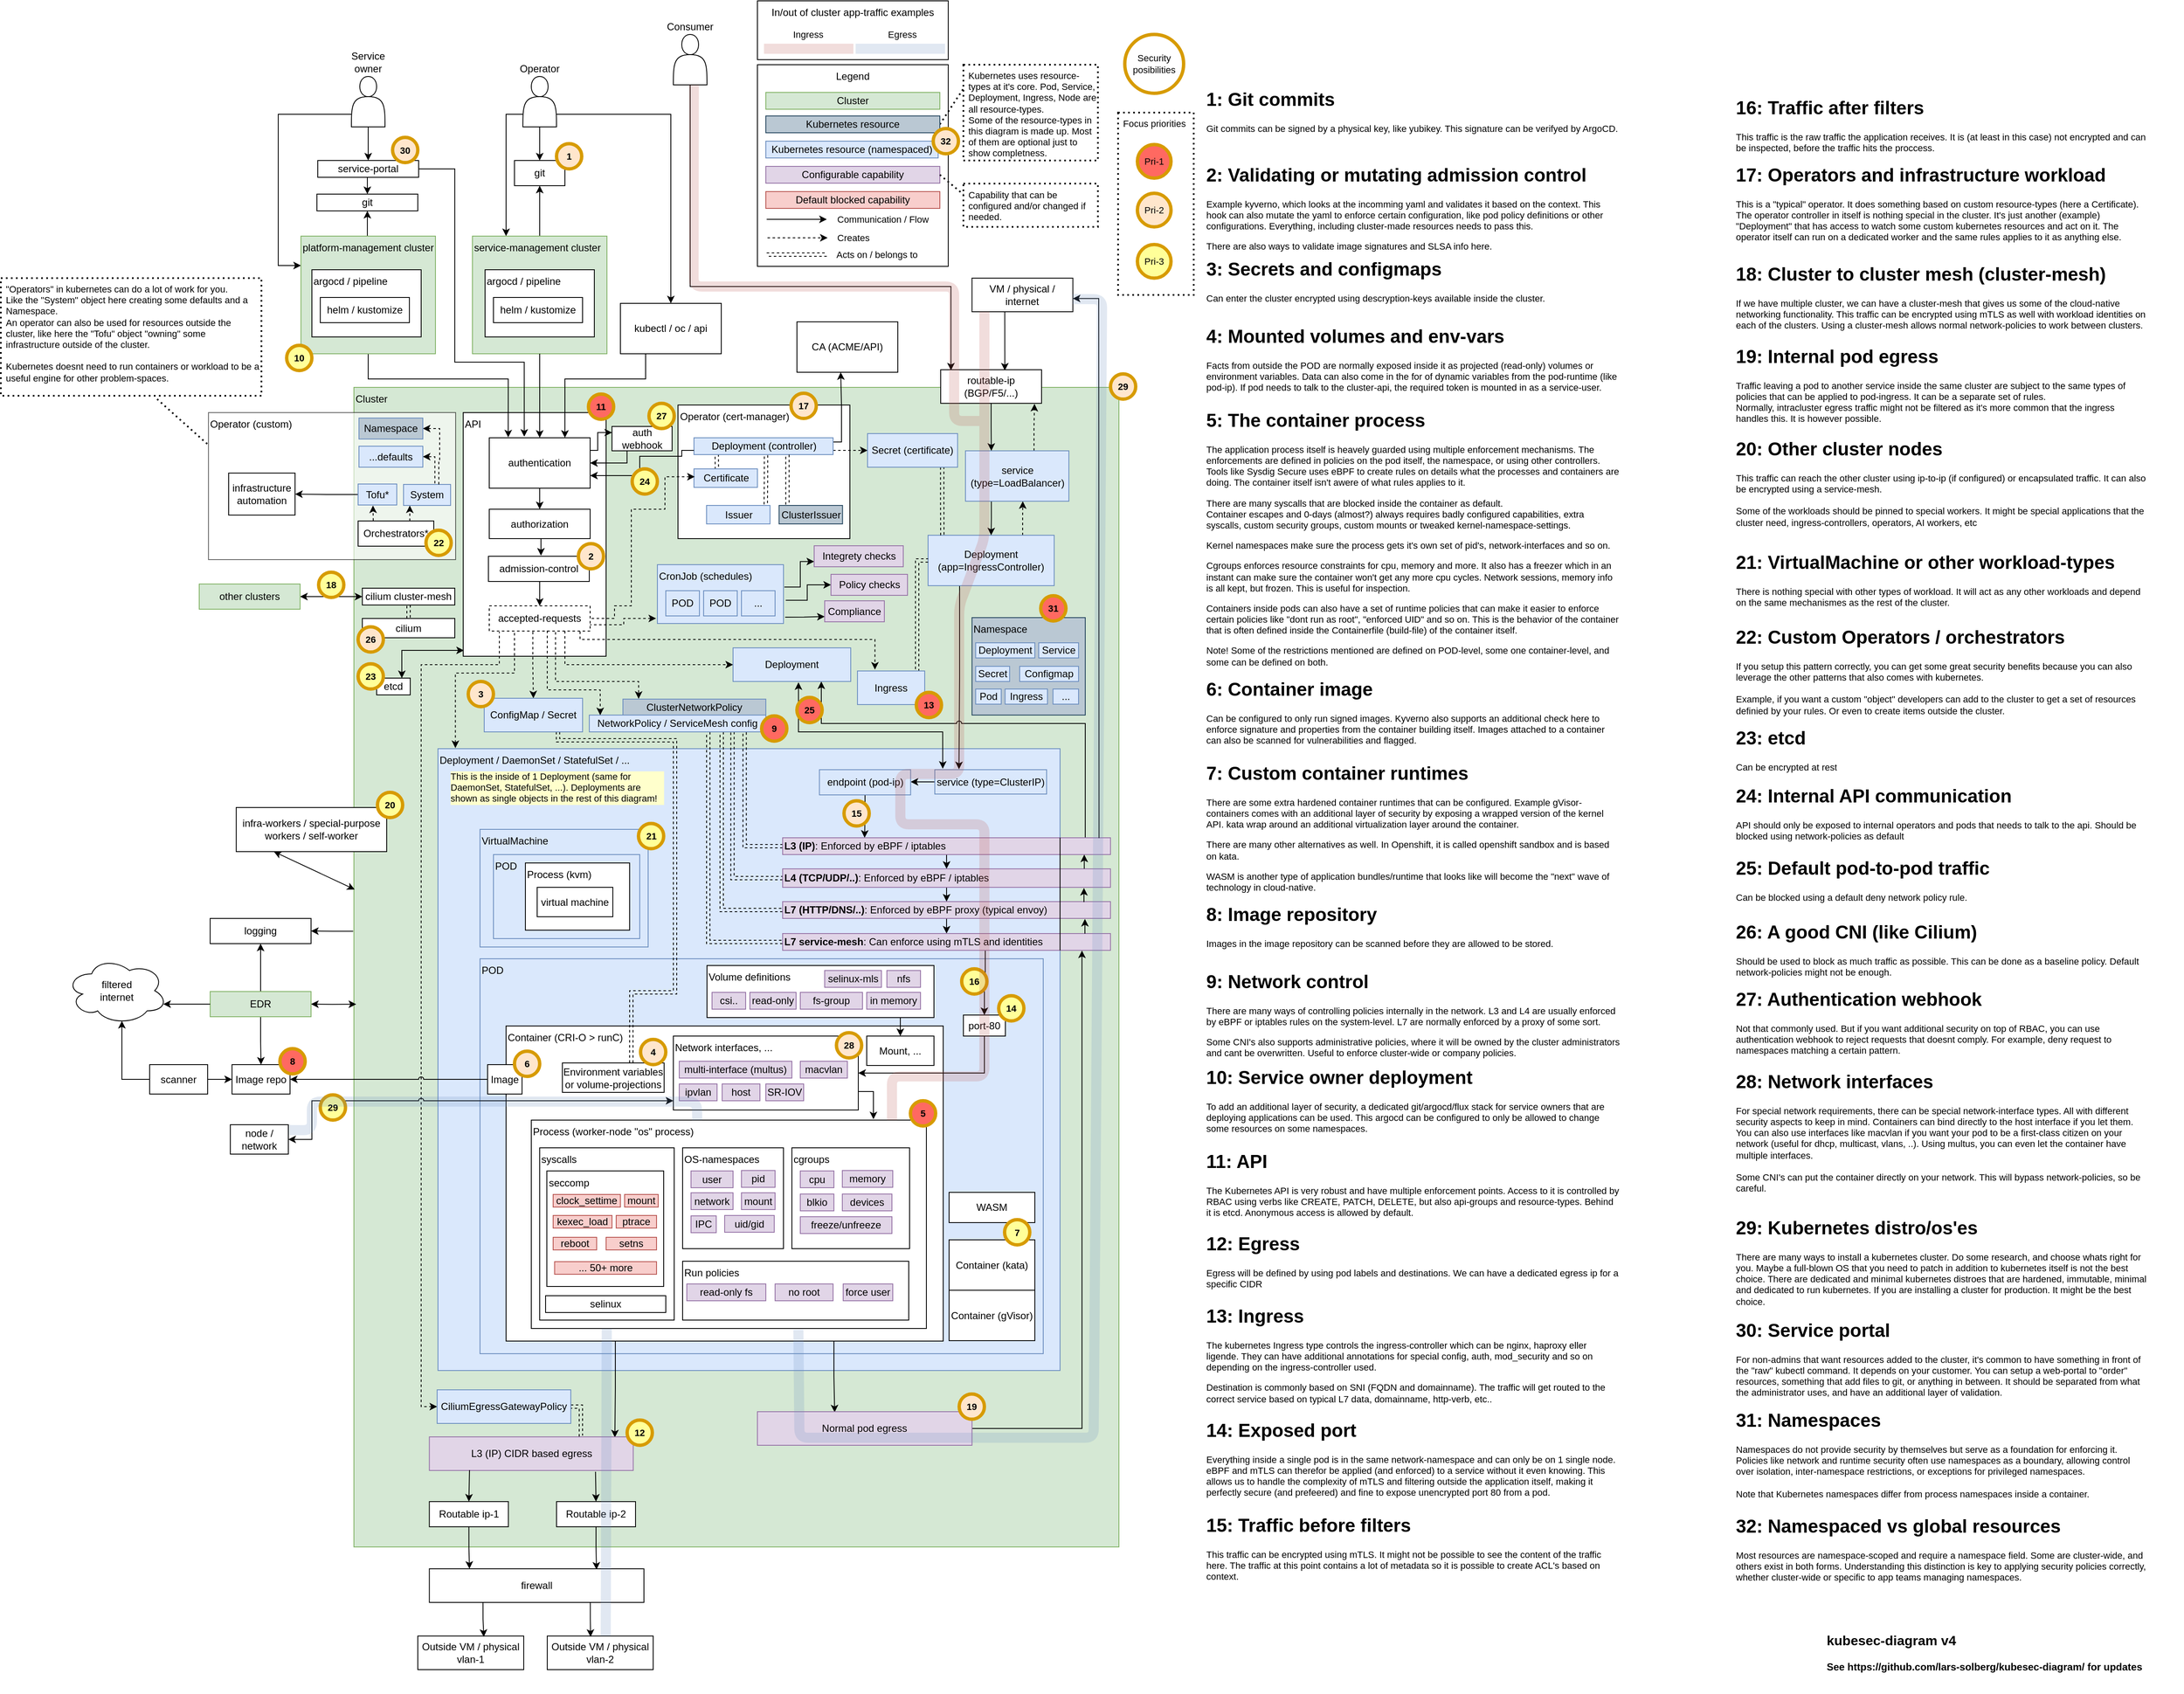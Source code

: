 <mxfile version="20.8.16" type="device"><diagram name="Page-1" id="8Zn4f2SKTqsDJRzZHTFJ"><mxGraphModel dx="2480" dy="2253" grid="1" gridSize="10" guides="1" tooltips="1" connect="1" arrows="1" fold="1" page="1" pageScale="1" pageWidth="827" pageHeight="1169" math="0" shadow="0"><root><mxCell id="0"/><mxCell id="1" parent="0"/><mxCell id="QgL91pV9oWFvEsfzX9F3-20" value="Focus priorities" style="text;html=1;strokeColor=default;fillColor=none;align=left;verticalAlign=top;whiteSpace=wrap;rounded=0;fontSize=11;fontFamily=Helvetica;fontColor=default;dashed=1;dashPattern=1 2;shadow=0;glass=0;strokeWidth=2;spacingLeft=4;" parent="1" vertex="1"><mxGeometry x="819" y="-527" width="90" height="217" as="geometry"/></mxCell><mxCell id="hEYH7DA-wKAnr0UQtw9K-1" value="Cluster" style="rounded=0;whiteSpace=wrap;html=1;strokeWidth=1;verticalAlign=top;align=left;fillColor=#d5e8d4;strokeColor=#82b366;" parent="1" vertex="1"><mxGeometry x="-90" y="-200" width="910" height="1380" as="geometry"/></mxCell><mxCell id="hEYH7DA-wKAnr0UQtw9K-2" value="Deployment / DaemonSet / StatefulSet / ..." style="rounded=0;whiteSpace=wrap;html=1;strokeWidth=1;verticalAlign=top;align=left;glass=0;shadow=0;labelBorderColor=none;fillColor=#dae8fc;strokeColor=#6c8ebf;" parent="1" vertex="1"><mxGeometry x="10" y="230" width="740" height="740" as="geometry"/></mxCell><mxCell id="hEYH7DA-wKAnr0UQtw9K-3" value="POD" style="rounded=0;whiteSpace=wrap;html=1;strokeWidth=1;verticalAlign=top;align=left;fillColor=#dae8fc;strokeColor=#6c8ebf;" parent="1" vertex="1"><mxGeometry x="60" y="480" width="670" height="470" as="geometry"/></mxCell><mxCell id="IQ1zJz44Lvp0mPD8ihuH-6" value="Operator (custom)" style="rounded=0;whiteSpace=wrap;html=1;strokeWidth=1;align=left;verticalAlign=top;opacity=60;" parent="1" vertex="1"><mxGeometry x="-263" y="-170" width="294" height="175" as="geometry"/></mxCell><mxCell id="hEYH7DA-wKAnr0UQtw9K-4" style="edgeStyle=orthogonalEdgeStyle;shape=connector;rounded=0;orthogonalLoop=1;jettySize=auto;html=1;exitX=0;exitY=0.5;exitDx=0;exitDy=0;entryX=1;entryY=0.5;entryDx=0;entryDy=0;labelBackgroundColor=default;strokeColor=default;fontFamily=Helvetica;fontSize=11;fontColor=default;endArrow=classic;" parent="1" source="hEYH7DA-wKAnr0UQtw9K-5" target="hEYH7DA-wKAnr0UQtw9K-99" edge="1"><mxGeometry relative="1" as="geometry"/></mxCell><mxCell id="hEYH7DA-wKAnr0UQtw9K-5" value="service (type=ClusterIP)" style="rounded=0;whiteSpace=wrap;html=1;strokeWidth=1;fillColor=#dae8fc;strokeColor=#6c8ebf;" parent="1" vertex="1"><mxGeometry x="601" y="255" width="133" height="29" as="geometry"/></mxCell><mxCell id="hEYH7DA-wKAnr0UQtw9K-6" style="edgeStyle=orthogonalEdgeStyle;shape=connector;rounded=0;orthogonalLoop=1;jettySize=auto;html=1;exitX=0.75;exitY=0;exitDx=0;exitDy=0;entryX=0.554;entryY=1;entryDx=0;entryDy=0;entryPerimeter=0;labelBackgroundColor=default;strokeColor=default;fontFamily=Helvetica;fontSize=11;fontColor=default;endArrow=classic;dashed=1;" parent="1" source="hEYH7DA-wKAnr0UQtw9K-8" target="hEYH7DA-wKAnr0UQtw9K-37" edge="1"><mxGeometry relative="1" as="geometry"/></mxCell><mxCell id="hEYH7DA-wKAnr0UQtw9K-7" style="edgeStyle=orthogonalEdgeStyle;shape=connector;rounded=0;orthogonalLoop=1;jettySize=auto;html=1;exitX=0.25;exitY=1;exitDx=0;exitDy=0;entryX=0.216;entryY=-0.019;entryDx=0;entryDy=0;labelBackgroundColor=default;strokeColor=default;fontFamily=Helvetica;fontSize=11;fontColor=default;endArrow=classic;entryPerimeter=0;" parent="1" source="hEYH7DA-wKAnr0UQtw9K-8" target="hEYH7DA-wKAnr0UQtw9K-5" edge="1"><mxGeometry relative="1" as="geometry"/></mxCell><mxCell id="hEYH7DA-wKAnr0UQtw9K-8" value="Deployment (app=IngressController)" style="rounded=0;whiteSpace=wrap;html=1;strokeWidth=1;fillColor=#dae8fc;strokeColor=#6c8ebf;" parent="1" vertex="1"><mxGeometry x="593" y="-24" width="150" height="60" as="geometry"/></mxCell><mxCell id="hEYH7DA-wKAnr0UQtw9K-9" value="" style="edgeStyle=orthogonalEdgeStyle;shape=link;rounded=0;orthogonalLoop=1;jettySize=auto;html=1;shadow=0;dashed=1;strokeWidth=1;exitX=0.859;exitY=-0.011;exitDx=0;exitDy=0;entryX=0;entryY=0.5;entryDx=0;entryDy=0;exitPerimeter=0;" parent="1" source="hEYH7DA-wKAnr0UQtw9K-10" target="hEYH7DA-wKAnr0UQtw9K-8" edge="1"><mxGeometry relative="1" as="geometry"><Array as="points"><mxPoint x="580" y="137"/><mxPoint x="580" y="6"/></Array></mxGeometry></mxCell><mxCell id="hEYH7DA-wKAnr0UQtw9K-10" value="Ingress" style="rounded=0;whiteSpace=wrap;html=1;strokeWidth=1;fillColor=#dae8fc;strokeColor=#6c8ebf;" parent="1" vertex="1"><mxGeometry x="509" y="137.5" width="80" height="40" as="geometry"/></mxCell><mxCell id="hEYH7DA-wKAnr0UQtw9K-11" style="edgeStyle=orthogonalEdgeStyle;shape=connector;rounded=0;orthogonalLoop=1;jettySize=auto;html=1;exitX=0.25;exitY=1;exitDx=0;exitDy=0;entryX=0.91;entryY=0.015;entryDx=0;entryDy=0;entryPerimeter=0;labelBackgroundColor=default;strokeColor=default;fontFamily=Helvetica;fontSize=11;fontColor=default;endArrow=classic;" parent="1" source="hEYH7DA-wKAnr0UQtw9K-13" target="hEYH7DA-wKAnr0UQtw9K-154" edge="1"><mxGeometry relative="1" as="geometry"/></mxCell><mxCell id="hEYH7DA-wKAnr0UQtw9K-12" style="edgeStyle=orthogonalEdgeStyle;shape=connector;rounded=0;orthogonalLoop=1;jettySize=auto;html=1;exitX=0.75;exitY=1;exitDx=0;exitDy=0;entryX=0.36;entryY=0.02;entryDx=0;entryDy=0;entryPerimeter=0;labelBackgroundColor=default;strokeColor=default;fontFamily=Helvetica;fontSize=11;fontColor=default;endArrow=classic;" parent="1" source="hEYH7DA-wKAnr0UQtw9K-13" target="hEYH7DA-wKAnr0UQtw9K-218" edge="1"><mxGeometry relative="1" as="geometry"/></mxCell><mxCell id="hEYH7DA-wKAnr0UQtw9K-13" value="Container (CRI-O &amp;gt; runC)" style="rounded=0;whiteSpace=wrap;html=1;strokeWidth=1;verticalAlign=top;align=left;" parent="1" vertex="1"><mxGeometry x="91" y="560" width="520" height="375" as="geometry"/></mxCell><mxCell id="hEYH7DA-wKAnr0UQtw9K-14" value="Outside VM / physical&lt;br&gt;vlan-1" style="rounded=0;whiteSpace=wrap;html=1;strokeWidth=1;verticalAlign=middle;" parent="1" vertex="1"><mxGeometry x="-14" y="1286" width="126" height="40" as="geometry"/></mxCell><mxCell id="hEYH7DA-wKAnr0UQtw9K-15" style="edgeStyle=orthogonalEdgeStyle;shape=connector;rounded=0;orthogonalLoop=1;jettySize=auto;html=1;exitX=0.5;exitY=1;exitDx=0;exitDy=0;entryX=1;entryY=0.5;entryDx=0;entryDy=0;labelBackgroundColor=default;strokeColor=default;fontFamily=Helvetica;fontSize=11;fontColor=default;endArrow=classic;" parent="1" source="hEYH7DA-wKAnr0UQtw9K-16" target="hEYH7DA-wKAnr0UQtw9K-245" edge="1"><mxGeometry relative="1" as="geometry"/></mxCell><mxCell id="hEYH7DA-wKAnr0UQtw9K-16" value="port-80" style="rounded=0;whiteSpace=wrap;html=1;strokeWidth=1;" parent="1" vertex="1"><mxGeometry x="635" y="547" width="50" height="25" as="geometry"/></mxCell><mxCell id="hEYH7DA-wKAnr0UQtw9K-17" value="Process (worker-node &quot;os&quot; process)" style="rounded=0;whiteSpace=wrap;html=1;strokeWidth=1;verticalAlign=top;align=left;" parent="1" vertex="1"><mxGeometry x="121" y="672" width="470" height="248" as="geometry"/></mxCell><mxCell id="hEYH7DA-wKAnr0UQtw9K-18" value="Container (gVisor)" style="rounded=0;whiteSpace=wrap;html=1;strokeWidth=1;verticalAlign=middle;" parent="1" vertex="1"><mxGeometry x="618" y="874.5" width="102" height="60" as="geometry"/></mxCell><mxCell id="hEYH7DA-wKAnr0UQtw9K-19" value="syscalls" style="rounded=0;whiteSpace=wrap;html=1;strokeWidth=1;verticalAlign=top;align=left;" parent="1" vertex="1"><mxGeometry x="131" y="705" width="160" height="205" as="geometry"/></mxCell><mxCell id="hEYH7DA-wKAnr0UQtw9K-20" value="OS-namespaces" style="rounded=0;whiteSpace=wrap;html=1;strokeWidth=1;verticalAlign=top;align=left;" parent="1" vertex="1"><mxGeometry x="301" y="705" width="120" height="120" as="geometry"/></mxCell><mxCell id="hEYH7DA-wKAnr0UQtw9K-21" value="cgroups" style="rounded=0;whiteSpace=wrap;html=1;strokeWidth=1;verticalAlign=top;align=left;" parent="1" vertex="1"><mxGeometry x="431" y="705" width="140" height="120" as="geometry"/></mxCell><mxCell id="hEYH7DA-wKAnr0UQtw9K-22" value="user" style="rounded=0;whiteSpace=wrap;html=1;strokeWidth=1;fillColor=#e1d5e7;strokeColor=#9673a6;" parent="1" vertex="1"><mxGeometry x="311" y="732.5" width="50" height="20" as="geometry"/></mxCell><mxCell id="hEYH7DA-wKAnr0UQtw9K-23" value="pid" style="rounded=0;whiteSpace=wrap;html=1;strokeWidth=1;fillColor=#e1d5e7;strokeColor=#9673a6;" parent="1" vertex="1"><mxGeometry x="371" y="732" width="40" height="20" as="geometry"/></mxCell><mxCell id="hEYH7DA-wKAnr0UQtw9K-24" value="network" style="rounded=0;whiteSpace=wrap;html=1;strokeWidth=1;fillColor=#e1d5e7;strokeColor=#9673a6;" parent="1" vertex="1"><mxGeometry x="311" y="758.5" width="50" height="20" as="geometry"/></mxCell><mxCell id="hEYH7DA-wKAnr0UQtw9K-25" value="mount" style="rounded=0;whiteSpace=wrap;html=1;strokeWidth=1;fillColor=#e1d5e7;strokeColor=#9673a6;" parent="1" vertex="1"><mxGeometry x="371" y="758.5" width="40" height="20" as="geometry"/></mxCell><mxCell id="hEYH7DA-wKAnr0UQtw9K-26" value="IPC" style="rounded=0;whiteSpace=wrap;html=1;strokeWidth=1;fillColor=#e1d5e7;strokeColor=#9673a6;" parent="1" vertex="1"><mxGeometry x="311" y="786" width="30" height="20" as="geometry"/></mxCell><mxCell id="hEYH7DA-wKAnr0UQtw9K-27" value="uid/gid" style="rounded=0;whiteSpace=wrap;html=1;strokeWidth=1;fillColor=#e1d5e7;strokeColor=#9673a6;" parent="1" vertex="1"><mxGeometry x="351" y="785.5" width="59" height="20" as="geometry"/></mxCell><mxCell id="hEYH7DA-wKAnr0UQtw9K-28" style="edgeStyle=orthogonalEdgeStyle;shape=connector;rounded=0;orthogonalLoop=1;jettySize=auto;html=1;exitX=0.5;exitY=1;exitDx=0;exitDy=0;entryX=0.5;entryY=0;entryDx=0;entryDy=0;labelBackgroundColor=default;strokeColor=default;fontFamily=Helvetica;fontSize=11;fontColor=default;endArrow=classic;" parent="1" source="hEYH7DA-wKAnr0UQtw9K-31" target="hEYH7DA-wKAnr0UQtw9K-32" edge="1"><mxGeometry relative="1" as="geometry"/></mxCell><mxCell id="hEYH7DA-wKAnr0UQtw9K-29" style="edgeStyle=orthogonalEdgeStyle;shape=connector;rounded=0;orthogonalLoop=1;jettySize=auto;html=1;exitX=1;exitY=0.75;exitDx=0;exitDy=0;entryX=0.5;entryY=0;entryDx=0;entryDy=0;labelBackgroundColor=default;strokeColor=default;fontFamily=Helvetica;fontSize=11;fontColor=default;endArrow=classic;" parent="1" source="hEYH7DA-wKAnr0UQtw9K-31" target="hEYH7DA-wKAnr0UQtw9K-95" edge="1"><mxGeometry relative="1" as="geometry"/></mxCell><mxCell id="hEYH7DA-wKAnr0UQtw9K-30" style="edgeStyle=orthogonalEdgeStyle;shape=connector;rounded=0;orthogonalLoop=1;jettySize=auto;html=1;exitX=0;exitY=0.75;exitDx=0;exitDy=0;entryX=0.25;entryY=0;entryDx=0;entryDy=0;labelBackgroundColor=default;strokeColor=default;fontFamily=Helvetica;fontSize=11;fontColor=default;endArrow=classic;" parent="1" source="hEYH7DA-wKAnr0UQtw9K-31" target="hEYH7DA-wKAnr0UQtw9K-34" edge="1"><mxGeometry relative="1" as="geometry"/></mxCell><mxCell id="hEYH7DA-wKAnr0UQtw9K-31" value="Operator" style="shape=actor;whiteSpace=wrap;html=1;strokeWidth=1;labelPosition=center;verticalLabelPosition=top;align=center;verticalAlign=bottom;" parent="1" vertex="1"><mxGeometry x="111" y="-570" width="40" height="60" as="geometry"/></mxCell><mxCell id="hEYH7DA-wKAnr0UQtw9K-32" value="git" style="rounded=0;whiteSpace=wrap;html=1;strokeWidth=1;" parent="1" vertex="1"><mxGeometry x="101" y="-470" width="60" height="30" as="geometry"/></mxCell><mxCell id="hEYH7DA-wKAnr0UQtw9K-33" style="edgeStyle=orthogonalEdgeStyle;shape=connector;rounded=0;orthogonalLoop=1;jettySize=auto;html=1;exitX=0.5;exitY=0;exitDx=0;exitDy=0;entryX=0.5;entryY=1;entryDx=0;entryDy=0;labelBackgroundColor=default;strokeColor=default;fontFamily=Helvetica;fontSize=11;fontColor=default;endArrow=classic;" parent="1" source="hEYH7DA-wKAnr0UQtw9K-34" target="hEYH7DA-wKAnr0UQtw9K-32" edge="1"><mxGeometry relative="1" as="geometry"/></mxCell><mxCell id="hEYH7DA-wKAnr0UQtw9K-34" value="service-management cluster" style="rounded=0;whiteSpace=wrap;html=1;strokeWidth=1;align=left;verticalAlign=top;fillColor=#d5e8d4;strokeColor=#82b366;" parent="1" vertex="1"><mxGeometry x="51" y="-380" width="160" height="140" as="geometry"/></mxCell><mxCell id="hEYH7DA-wKAnr0UQtw9K-35" style="edgeStyle=orthogonalEdgeStyle;shape=connector;rounded=0;orthogonalLoop=1;jettySize=auto;html=1;exitX=0.25;exitY=1;exitDx=0;exitDy=0;entryX=0.5;entryY=0;entryDx=0;entryDy=0;labelBackgroundColor=default;strokeColor=default;fontFamily=Helvetica;fontSize=11;fontColor=default;endArrow=classic;" parent="1" source="hEYH7DA-wKAnr0UQtw9K-37" target="hEYH7DA-wKAnr0UQtw9K-8" edge="1"><mxGeometry relative="1" as="geometry"/></mxCell><mxCell id="hEYH7DA-wKAnr0UQtw9K-36" style="edgeStyle=orthogonalEdgeStyle;shape=connector;rounded=0;orthogonalLoop=1;jettySize=auto;html=1;exitX=0.663;exitY=-0.001;exitDx=0;exitDy=0;entryX=0.93;entryY=1.016;entryDx=0;entryDy=0;dashed=1;labelBackgroundColor=default;strokeColor=default;fontFamily=Helvetica;fontSize=11;fontColor=default;endArrow=classic;entryPerimeter=0;exitPerimeter=0;" parent="1" source="hEYH7DA-wKAnr0UQtw9K-37" target="hEYH7DA-wKAnr0UQtw9K-39" edge="1"><mxGeometry relative="1" as="geometry"/></mxCell><mxCell id="hEYH7DA-wKAnr0UQtw9K-37" value="service (type=LoadBalancer)" style="rounded=0;whiteSpace=wrap;html=1;strokeWidth=1;fillColor=#dae8fc;strokeColor=#6c8ebf;" parent="1" vertex="1"><mxGeometry x="637.5" y="-124.5" width="123" height="60" as="geometry"/></mxCell><mxCell id="hEYH7DA-wKAnr0UQtw9K-38" style="edgeStyle=orthogonalEdgeStyle;shape=connector;rounded=0;orthogonalLoop=1;jettySize=auto;html=1;exitX=0.5;exitY=1;exitDx=0;exitDy=0;entryX=0.25;entryY=0;entryDx=0;entryDy=0;labelBackgroundColor=default;strokeColor=default;fontFamily=Helvetica;fontSize=11;fontColor=default;endArrow=classic;" parent="1" source="hEYH7DA-wKAnr0UQtw9K-39" target="hEYH7DA-wKAnr0UQtw9K-37" edge="1"><mxGeometry relative="1" as="geometry"/></mxCell><mxCell id="hEYH7DA-wKAnr0UQtw9K-39" value="routable-ip&lt;br&gt;(BGP/F5/...)" style="rounded=0;whiteSpace=wrap;html=1;strokeWidth=1;" parent="1" vertex="1"><mxGeometry x="608" y="-221" width="120" height="40" as="geometry"/></mxCell><mxCell id="hEYH7DA-wKAnr0UQtw9K-40" style="edgeStyle=orthogonalEdgeStyle;shape=connector;rounded=0;orthogonalLoop=1;jettySize=auto;html=1;exitX=0.5;exitY=1;exitDx=0;exitDy=0;entryX=0.102;entryY=0.02;entryDx=0;entryDy=0;labelBackgroundColor=default;strokeColor=default;fontFamily=Helvetica;fontSize=11;fontColor=default;endArrow=classic;entryPerimeter=0;" parent="1" source="hEYH7DA-wKAnr0UQtw9K-41" target="hEYH7DA-wKAnr0UQtw9K-39" edge="1"><mxGeometry relative="1" as="geometry"><Array as="points"><mxPoint x="310" y="-320"/><mxPoint x="620" y="-320"/></Array></mxGeometry></mxCell><mxCell id="hEYH7DA-wKAnr0UQtw9K-41" value="Consumer" style="shape=actor;whiteSpace=wrap;html=1;strokeWidth=1;verticalAlign=bottom;labelPosition=center;verticalLabelPosition=top;align=center;" parent="1" vertex="1"><mxGeometry x="290" y="-620" width="40" height="60" as="geometry"/></mxCell><mxCell id="hEYH7DA-wKAnr0UQtw9K-42" value="API" style="rounded=0;whiteSpace=wrap;html=1;strokeWidth=1;align=left;verticalAlign=top;" parent="1" vertex="1"><mxGeometry x="40" y="-170" width="170" height="290" as="geometry"/></mxCell><mxCell id="hEYH7DA-wKAnr0UQtw9K-43" style="edgeStyle=orthogonalEdgeStyle;shape=connector;rounded=0;orthogonalLoop=1;jettySize=auto;html=1;exitX=0.5;exitY=1;exitDx=0;exitDy=0;entryX=0.5;entryY=0;entryDx=0;entryDy=0;labelBackgroundColor=default;strokeColor=default;fontFamily=Helvetica;fontSize=11;fontColor=default;endArrow=classic;" parent="1" source="hEYH7DA-wKAnr0UQtw9K-44" target="hEYH7DA-wKAnr0UQtw9K-47" edge="1"><mxGeometry relative="1" as="geometry"/></mxCell><mxCell id="hEYH7DA-wKAnr0UQtw9K-304" style="edgeStyle=orthogonalEdgeStyle;rounded=0;orthogonalLoop=1;jettySize=auto;html=1;exitX=1;exitY=0.25;exitDx=0;exitDy=0;entryX=0;entryY=0.25;entryDx=0;entryDy=0;" parent="1" source="hEYH7DA-wKAnr0UQtw9K-44" target="hEYH7DA-wKAnr0UQtw9K-302" edge="1"><mxGeometry relative="1" as="geometry"><Array as="points"><mxPoint x="200" y="-125"/><mxPoint x="200" y="-146"/></Array></mxGeometry></mxCell><mxCell id="hEYH7DA-wKAnr0UQtw9K-44" value="authentication" style="rounded=0;whiteSpace=wrap;html=1;strokeWidth=1;" parent="1" vertex="1"><mxGeometry x="71" y="-140" width="120" height="60" as="geometry"/></mxCell><mxCell id="hEYH7DA-wKAnr0UQtw9K-45" style="edgeStyle=orthogonalEdgeStyle;shape=connector;rounded=0;orthogonalLoop=1;jettySize=auto;html=1;exitX=0.5;exitY=1;exitDx=0;exitDy=0;entryX=0.5;entryY=0;entryDx=0;entryDy=0;labelBackgroundColor=default;strokeColor=default;fontFamily=Helvetica;fontSize=11;fontColor=default;endArrow=classic;" parent="1" source="hEYH7DA-wKAnr0UQtw9K-34" target="hEYH7DA-wKAnr0UQtw9K-44" edge="1"><mxGeometry relative="1" as="geometry"><mxPoint x="131" y="-220" as="sourcePoint"/></mxGeometry></mxCell><mxCell id="hEYH7DA-wKAnr0UQtw9K-46" style="edgeStyle=orthogonalEdgeStyle;shape=connector;rounded=0;orthogonalLoop=1;jettySize=auto;html=1;exitX=0.5;exitY=1;exitDx=0;exitDy=0;entryX=0.5;entryY=0;entryDx=0;entryDy=0;labelBackgroundColor=default;strokeColor=default;fontFamily=Helvetica;fontSize=11;fontColor=default;endArrow=classic;startArrow=none;" parent="1" source="hEYH7DA-wKAnr0UQtw9K-308" target="hEYH7DA-wKAnr0UQtw9K-54" edge="1"><mxGeometry relative="1" as="geometry"/></mxCell><mxCell id="hEYH7DA-wKAnr0UQtw9K-310" style="edgeStyle=orthogonalEdgeStyle;rounded=0;orthogonalLoop=1;jettySize=auto;html=1;exitX=0.5;exitY=1;exitDx=0;exitDy=0;entryX=0.521;entryY=-0.026;entryDx=0;entryDy=0;entryPerimeter=0;" parent="1" source="hEYH7DA-wKAnr0UQtw9K-47" target="hEYH7DA-wKAnr0UQtw9K-308" edge="1"><mxGeometry relative="1" as="geometry"/></mxCell><mxCell id="hEYH7DA-wKAnr0UQtw9K-47" value="authorization" style="rounded=0;whiteSpace=wrap;html=1;strokeWidth=1;" parent="1" vertex="1"><mxGeometry x="71" y="-55" width="120" height="35" as="geometry"/></mxCell><mxCell id="hEYH7DA-wKAnr0UQtw9K-48" style="edgeStyle=orthogonalEdgeStyle;shape=connector;rounded=0;orthogonalLoop=1;jettySize=auto;html=1;exitX=0.75;exitY=1;exitDx=0;exitDy=0;entryX=0;entryY=0.5;entryDx=0;entryDy=0;labelBackgroundColor=default;strokeColor=default;fontFamily=Helvetica;fontSize=11;fontColor=default;endArrow=classic;dashed=1;" parent="1" source="hEYH7DA-wKAnr0UQtw9K-54" target="hEYH7DA-wKAnr0UQtw9K-62" edge="1"><mxGeometry relative="1" as="geometry"><Array as="points"><mxPoint x="161" y="130"/></Array></mxGeometry></mxCell><mxCell id="hEYH7DA-wKAnr0UQtw9K-49" style="edgeStyle=orthogonalEdgeStyle;shape=connector;rounded=0;orthogonalLoop=1;jettySize=auto;html=1;exitX=-0.01;exitY=0.914;exitDx=0;exitDy=0;entryX=1;entryY=0.75;entryDx=0;entryDy=0;labelBackgroundColor=default;strokeColor=default;fontFamily=Helvetica;fontSize=11;fontColor=default;startArrow=classic;startFill=1;endArrow=none;endFill=0;dashed=1;exitPerimeter=0;" parent="1" source="hEYH7DA-wKAnr0UQtw9K-67" target="hEYH7DA-wKAnr0UQtw9K-54" edge="1"><mxGeometry relative="1" as="geometry"/></mxCell><mxCell id="hEYH7DA-wKAnr0UQtw9K-50" style="edgeStyle=orthogonalEdgeStyle;shape=connector;rounded=0;orthogonalLoop=1;jettySize=auto;html=1;exitX=0.028;exitY=-0.001;exitDx=0;exitDy=0;entryX=0.25;entryY=1;entryDx=0;entryDy=0;labelBackgroundColor=default;strokeColor=default;fontFamily=Helvetica;fontSize=11;fontColor=default;startArrow=classic;startFill=1;endArrow=none;endFill=0;exitPerimeter=0;dashed=1;" parent="1" source="hEYH7DA-wKAnr0UQtw9K-2" target="hEYH7DA-wKAnr0UQtw9K-54" edge="1"><mxGeometry relative="1" as="geometry"><Array as="points"><mxPoint x="31" y="140"/><mxPoint x="101" y="140"/></Array></mxGeometry></mxCell><mxCell id="hEYH7DA-wKAnr0UQtw9K-51" style="edgeStyle=orthogonalEdgeStyle;shape=connector;rounded=0;orthogonalLoop=1;jettySize=auto;html=1;exitX=0.9;exitY=1.017;exitDx=0;exitDy=0;entryX=0.26;entryY=-0.04;entryDx=0;entryDy=0;labelBackgroundColor=default;strokeColor=default;fontFamily=Helvetica;fontSize=11;fontColor=default;endArrow=classic;exitPerimeter=0;dashed=1;entryPerimeter=0;" parent="1" source="hEYH7DA-wKAnr0UQtw9K-54" target="hEYH7DA-wKAnr0UQtw9K-10" edge="1"><mxGeometry relative="1" as="geometry"><Array as="points"><mxPoint x="179" y="100"/><mxPoint x="530" y="100"/></Array></mxGeometry></mxCell><mxCell id="hEYH7DA-wKAnr0UQtw9K-52" style="edgeStyle=orthogonalEdgeStyle;shape=connector;rounded=0;orthogonalLoop=1;jettySize=auto;html=1;exitX=0.432;exitY=1.029;exitDx=0;exitDy=0;entryX=0.5;entryY=0;entryDx=0;entryDy=0;labelBackgroundColor=default;strokeColor=default;fontFamily=Helvetica;fontSize=11;fontColor=default;endArrow=classic;exitPerimeter=0;dashed=1;" parent="1" source="hEYH7DA-wKAnr0UQtw9K-54" target="hEYH7DA-wKAnr0UQtw9K-87" edge="1"><mxGeometry relative="1" as="geometry"/></mxCell><mxCell id="hEYH7DA-wKAnr0UQtw9K-53" style="edgeStyle=orthogonalEdgeStyle;shape=connector;rounded=0;orthogonalLoop=1;jettySize=auto;html=1;exitX=0;exitY=0.5;exitDx=0;exitDy=0;entryX=0.1;entryY=1.033;entryDx=0;entryDy=0;dashed=1;labelBackgroundColor=default;strokeColor=default;fontFamily=Helvetica;fontSize=11;fontColor=default;startArrow=classic;startFill=1;endArrow=none;endFill=0;entryPerimeter=0;" parent="1" source="hEYH7DA-wKAnr0UQtw9K-155" target="hEYH7DA-wKAnr0UQtw9K-54" edge="1"><mxGeometry relative="1" as="geometry"><Array as="points"><mxPoint x="-10" y="1013"/><mxPoint x="-10" y="130"/><mxPoint x="83" y="130"/></Array></mxGeometry></mxCell><mxCell id="hEYH7DA-wKAnr0UQtw9K-54" value="accepted-requests" style="rounded=0;whiteSpace=wrap;html=1;strokeWidth=1;dashed=1;" parent="1" vertex="1"><mxGeometry x="71" y="60" width="120" height="30" as="geometry"/></mxCell><mxCell id="hEYH7DA-wKAnr0UQtw9K-55" value="cpu" style="rounded=0;whiteSpace=wrap;html=1;strokeWidth=1;fillColor=#e1d5e7;strokeColor=#9673a6;" parent="1" vertex="1"><mxGeometry x="441" y="732.5" width="40" height="20" as="geometry"/></mxCell><mxCell id="hEYH7DA-wKAnr0UQtw9K-56" value="memory" style="rounded=0;whiteSpace=wrap;html=1;strokeWidth=1;fillColor=#e1d5e7;strokeColor=#9673a6;" parent="1" vertex="1"><mxGeometry x="491" y="732" width="60" height="20" as="geometry"/></mxCell><mxCell id="hEYH7DA-wKAnr0UQtw9K-57" value="blkio" style="rounded=0;whiteSpace=wrap;html=1;strokeWidth=1;fillColor=#e1d5e7;strokeColor=#9673a6;" parent="1" vertex="1"><mxGeometry x="441" y="760" width="40" height="20" as="geometry"/></mxCell><mxCell id="hEYH7DA-wKAnr0UQtw9K-58" value="devices" style="rounded=0;whiteSpace=wrap;html=1;strokeWidth=1;fillColor=#e1d5e7;strokeColor=#9673a6;" parent="1" vertex="1"><mxGeometry x="491" y="760" width="59" height="20" as="geometry"/></mxCell><mxCell id="hEYH7DA-wKAnr0UQtw9K-59" value="freeze/unfreeze" style="rounded=0;whiteSpace=wrap;html=1;strokeWidth=1;fillColor=#e1d5e7;strokeColor=#9673a6;" parent="1" vertex="1"><mxGeometry x="441" y="787" width="109" height="20" as="geometry"/></mxCell><mxCell id="hEYH7DA-wKAnr0UQtw9K-60" style="edgeStyle=orthogonalEdgeStyle;shape=connector;rounded=0;orthogonalLoop=1;jettySize=auto;html=1;exitX=0.556;exitY=1.025;exitDx=0;exitDy=0;entryX=0.071;entryY=-0.041;entryDx=0;entryDy=0;entryPerimeter=0;labelBackgroundColor=default;strokeColor=default;fontFamily=Helvetica;fontSize=11;fontColor=default;endArrow=classic;startArrow=classic;startFill=1;exitPerimeter=0;" parent="1" source="hEYH7DA-wKAnr0UQtw9K-62" target="hEYH7DA-wKAnr0UQtw9K-5" edge="1"><mxGeometry relative="1" as="geometry"><Array as="points"><mxPoint x="439" y="210"/><mxPoint x="610" y="210"/></Array></mxGeometry></mxCell><mxCell id="hEYH7DA-wKAnr0UQtw9K-61" style="edgeStyle=orthogonalEdgeStyle;shape=connector;rounded=0;orthogonalLoop=1;jettySize=auto;html=1;exitX=0.923;exitY=0.033;exitDx=0;exitDy=0;entryX=0.75;entryY=1;entryDx=0;entryDy=0;labelBackgroundColor=default;strokeColor=default;fontFamily=Helvetica;fontSize=11;fontColor=default;endArrow=classic;exitPerimeter=0;jumpStyle=arc;" parent="1" source="hEYH7DA-wKAnr0UQtw9K-111" target="hEYH7DA-wKAnr0UQtw9K-62" edge="1"><mxGeometry relative="1" as="geometry"><Array as="points"><mxPoint x="780" y="200"/><mxPoint x="466" y="200"/></Array></mxGeometry></mxCell><mxCell id="hEYH7DA-wKAnr0UQtw9K-62" value="Deployment" style="rounded=0;whiteSpace=wrap;html=1;strokeWidth=1;fillColor=#dae8fc;strokeColor=#6c8ebf;" parent="1" vertex="1"><mxGeometry x="361" y="110" width="140" height="40" as="geometry"/></mxCell><mxCell id="hEYH7DA-wKAnr0UQtw9K-63" value="VirtualMachine" style="rounded=0;whiteSpace=wrap;html=1;strokeWidth=1;align=left;verticalAlign=top;fillColor=#dae8fc;strokeColor=#6c8ebf;" parent="1" vertex="1"><mxGeometry x="60" y="326" width="200" height="140" as="geometry"/></mxCell><mxCell id="hEYH7DA-wKAnr0UQtw9K-64" value="POD" style="rounded=0;whiteSpace=wrap;html=1;strokeWidth=1;align=left;verticalAlign=top;fillColor=#dae8fc;strokeColor=#6c8ebf;" parent="1" vertex="1"><mxGeometry x="76" y="356" width="174" height="100" as="geometry"/></mxCell><mxCell id="hEYH7DA-wKAnr0UQtw9K-65" style="edgeStyle=orthogonalEdgeStyle;shape=connector;rounded=0;orthogonalLoop=1;jettySize=auto;html=1;exitX=1.013;exitY=0.892;exitDx=0;exitDy=0;entryX=0;entryY=0.75;entryDx=0;entryDy=0;labelBackgroundColor=default;strokeColor=default;fontFamily=Helvetica;fontSize=11;fontColor=default;endArrow=classic;exitPerimeter=0;" parent="1" source="hEYH7DA-wKAnr0UQtw9K-67" target="hEYH7DA-wKAnr0UQtw9K-179" edge="1"><mxGeometry relative="1" as="geometry"/></mxCell><mxCell id="hEYH7DA-wKAnr0UQtw9K-66" style="edgeStyle=orthogonalEdgeStyle;shape=connector;rounded=0;orthogonalLoop=1;jettySize=auto;html=1;exitX=1.018;exitY=0.606;exitDx=0;exitDy=0;entryX=0;entryY=0.5;entryDx=0;entryDy=0;labelBackgroundColor=default;strokeColor=default;fontFamily=Helvetica;fontSize=11;fontColor=default;endArrow=classic;exitPerimeter=0;" parent="1" source="hEYH7DA-wKAnr0UQtw9K-67" target="hEYH7DA-wKAnr0UQtw9K-178" edge="1"><mxGeometry relative="1" as="geometry"/></mxCell><mxCell id="hEYH7DA-wKAnr0UQtw9K-67" value="CronJob (schedules)" style="rounded=0;whiteSpace=wrap;html=1;strokeWidth=1;align=left;verticalAlign=top;fillColor=#dae8fc;strokeColor=#6c8ebf;" parent="1" vertex="1"><mxGeometry x="271" y="11" width="150" height="70" as="geometry"/></mxCell><mxCell id="hEYH7DA-wKAnr0UQtw9K-68" style="edgeStyle=orthogonalEdgeStyle;shape=link;rounded=0;orthogonalLoop=1;jettySize=auto;html=1;exitX=0.88;exitY=1.024;exitDx=0;exitDy=0;entryX=0;entryY=0.5;entryDx=0;entryDy=0;shadow=0;dashed=1;labelBackgroundColor=default;strokeColor=default;strokeWidth=1;fontFamily=Helvetica;fontSize=11;fontColor=default;endArrow=classic;exitPerimeter=0;" parent="1" source="hEYH7DA-wKAnr0UQtw9K-72" target="hEYH7DA-wKAnr0UQtw9K-111" edge="1"><mxGeometry relative="1" as="geometry"><Array as="points"><mxPoint x="375" y="346"/></Array></mxGeometry></mxCell><mxCell id="hEYH7DA-wKAnr0UQtw9K-69" style="edgeStyle=orthogonalEdgeStyle;shape=link;rounded=0;orthogonalLoop=1;jettySize=auto;html=1;exitX=0.811;exitY=0.992;exitDx=0;exitDy=0;entryX=0;entryY=0.5;entryDx=0;entryDy=0;shadow=0;dashed=1;labelBackgroundColor=default;strokeColor=default;strokeWidth=1;fontFamily=Helvetica;fontSize=11;fontColor=default;endArrow=classic;exitPerimeter=0;" parent="1" source="hEYH7DA-wKAnr0UQtw9K-72" target="hEYH7DA-wKAnr0UQtw9K-113" edge="1"><mxGeometry relative="1" as="geometry"/></mxCell><mxCell id="hEYH7DA-wKAnr0UQtw9K-70" style="edgeStyle=orthogonalEdgeStyle;shape=link;rounded=0;orthogonalLoop=1;jettySize=auto;html=1;exitX=0.75;exitY=1;exitDx=0;exitDy=0;entryX=0;entryY=0.5;entryDx=0;entryDy=0;shadow=0;dashed=1;labelBackgroundColor=default;strokeColor=default;strokeWidth=1;fontFamily=Helvetica;fontSize=11;fontColor=default;endArrow=classic;" parent="1" source="hEYH7DA-wKAnr0UQtw9K-72" target="hEYH7DA-wKAnr0UQtw9K-115" edge="1"><mxGeometry relative="1" as="geometry"/></mxCell><mxCell id="hEYH7DA-wKAnr0UQtw9K-71" style="edgeStyle=orthogonalEdgeStyle;shape=link;rounded=0;orthogonalLoop=1;jettySize=auto;html=1;exitX=0.674;exitY=1.008;exitDx=0;exitDy=0;entryX=0;entryY=0.5;entryDx=0;entryDy=0;shadow=0;dashed=1;labelBackgroundColor=default;strokeColor=default;strokeWidth=1;fontFamily=Helvetica;fontSize=11;fontColor=default;endArrow=classic;exitPerimeter=0;" parent="1" source="hEYH7DA-wKAnr0UQtw9K-72" target="hEYH7DA-wKAnr0UQtw9K-117" edge="1"><mxGeometry relative="1" as="geometry"/></mxCell><mxCell id="hEYH7DA-wKAnr0UQtw9K-72" value="NetworkPolicy / ServiceMesh config" style="rounded=0;whiteSpace=wrap;html=1;strokeWidth=1;fillColor=#dae8fc;strokeColor=#6c8ebf;" parent="1" vertex="1"><mxGeometry x="190" y="190" width="210" height="20" as="geometry"/></mxCell><mxCell id="hEYH7DA-wKAnr0UQtw9K-73" value="POD" style="rounded=0;whiteSpace=wrap;html=1;strokeWidth=1;fillColor=#dae8fc;strokeColor=#6c8ebf;" parent="1" vertex="1"><mxGeometry x="281" y="42" width="40" height="30" as="geometry"/></mxCell><mxCell id="hEYH7DA-wKAnr0UQtw9K-74" value="POD" style="rounded=0;whiteSpace=wrap;html=1;strokeWidth=1;fillColor=#dae8fc;strokeColor=#6c8ebf;" parent="1" vertex="1"><mxGeometry x="326" y="42" width="40" height="30" as="geometry"/></mxCell><mxCell id="hEYH7DA-wKAnr0UQtw9K-75" value="..." style="rounded=0;whiteSpace=wrap;html=1;strokeWidth=1;fillColor=#dae8fc;strokeColor=#6c8ebf;" parent="1" vertex="1"><mxGeometry x="371" y="42" width="40" height="30" as="geometry"/></mxCell><mxCell id="hEYH7DA-wKAnr0UQtw9K-76" value="Process (kvm)" style="rounded=0;whiteSpace=wrap;html=1;strokeWidth=1;align=left;verticalAlign=top;" parent="1" vertex="1"><mxGeometry x="114" y="366" width="124" height="80" as="geometry"/></mxCell><mxCell id="hEYH7DA-wKAnr0UQtw9K-77" value="virtual machine" style="rounded=0;whiteSpace=wrap;html=1;strokeWidth=1;" parent="1" vertex="1"><mxGeometry x="128" y="395" width="90" height="35" as="geometry"/></mxCell><mxCell id="hEYH7DA-wKAnr0UQtw9K-78" value="Operator (cert-manager)" style="rounded=0;whiteSpace=wrap;html=1;strokeWidth=1;align=left;verticalAlign=top;" parent="1" vertex="1"><mxGeometry x="295.5" y="-179" width="204.5" height="159" as="geometry"/></mxCell><mxCell id="hEYH7DA-wKAnr0UQtw9K-79" style="edgeStyle=orthogonalEdgeStyle;shape=connector;rounded=0;orthogonalLoop=1;jettySize=auto;html=1;exitX=1;exitY=0.25;exitDx=0;exitDy=0;entryX=0.434;entryY=1;entryDx=0;entryDy=0;labelBackgroundColor=default;strokeColor=default;fontFamily=Helvetica;fontSize=11;fontColor=default;endArrow=classic;entryPerimeter=0;" parent="1" source="hEYH7DA-wKAnr0UQtw9K-82" target="hEYH7DA-wKAnr0UQtw9K-85" edge="1"><mxGeometry relative="1" as="geometry"><Array as="points"><mxPoint x="490" y="-135"/><mxPoint x="490" y="-179"/><mxPoint x="489" y="-179"/></Array></mxGeometry></mxCell><mxCell id="hEYH7DA-wKAnr0UQtw9K-80" style="edgeStyle=orthogonalEdgeStyle;shape=connector;rounded=0;orthogonalLoop=1;jettySize=auto;html=1;exitX=1;exitY=0.75;exitDx=0;exitDy=0;entryX=0;entryY=0.5;entryDx=0;entryDy=0;dashed=1;labelBackgroundColor=default;strokeColor=default;fontFamily=Helvetica;fontSize=11;fontColor=default;endArrow=classic;" parent="1" source="hEYH7DA-wKAnr0UQtw9K-82" target="hEYH7DA-wKAnr0UQtw9K-84" edge="1"><mxGeometry relative="1" as="geometry"/></mxCell><mxCell id="hEYH7DA-wKAnr0UQtw9K-81" style="edgeStyle=orthogonalEdgeStyle;shape=link;rounded=0;orthogonalLoop=1;jettySize=auto;html=1;exitX=0.164;exitY=0.977;exitDx=0;exitDy=0;entryX=0.361;entryY=0.023;entryDx=0;entryDy=0;entryPerimeter=0;shadow=0;dashed=1;labelBackgroundColor=default;strokeColor=default;strokeWidth=1;fontFamily=Helvetica;fontSize=11;fontColor=default;endArrow=classic;exitPerimeter=0;" parent="1" source="hEYH7DA-wKAnr0UQtw9K-82" target="hEYH7DA-wKAnr0UQtw9K-150" edge="1"><mxGeometry relative="1" as="geometry"/></mxCell><mxCell id="hEYH7DA-wKAnr0UQtw9K-82" value="Deployment (controller)" style="rounded=0;whiteSpace=wrap;html=1;strokeWidth=1;fillColor=#dae8fc;strokeColor=#6c8ebf;" parent="1" vertex="1"><mxGeometry x="314.5" y="-140" width="165.5" height="20" as="geometry"/></mxCell><mxCell id="hEYH7DA-wKAnr0UQtw9K-83" style="edgeStyle=orthogonalEdgeStyle;shape=link;rounded=0;orthogonalLoop=1;jettySize=auto;html=1;exitX=0.829;exitY=0.981;exitDx=0;exitDy=0;entryX=0.113;entryY=0;entryDx=0;entryDy=0;entryPerimeter=0;shadow=0;dashed=1;labelBackgroundColor=default;strokeColor=default;strokeWidth=1;fontFamily=Helvetica;fontSize=11;fontColor=default;endArrow=classic;exitPerimeter=0;" parent="1" source="hEYH7DA-wKAnr0UQtw9K-84" target="hEYH7DA-wKAnr0UQtw9K-8" edge="1"><mxGeometry relative="1" as="geometry"/></mxCell><mxCell id="hEYH7DA-wKAnr0UQtw9K-84" value="Secret (certificate)" style="rounded=0;whiteSpace=wrap;html=1;strokeWidth=1;fillColor=#dae8fc;strokeColor=#6c8ebf;" parent="1" vertex="1"><mxGeometry x="521" y="-145" width="107.12" height="40" as="geometry"/></mxCell><mxCell id="hEYH7DA-wKAnr0UQtw9K-85" value="CA (ACME/API)" style="rounded=0;whiteSpace=wrap;html=1;strokeWidth=1;" parent="1" vertex="1"><mxGeometry x="437" y="-278" width="120" height="60" as="geometry"/></mxCell><mxCell id="hEYH7DA-wKAnr0UQtw9K-86" style="edgeStyle=orthogonalEdgeStyle;shape=link;rounded=0;orthogonalLoop=1;jettySize=auto;html=1;exitX=0.75;exitY=1;exitDx=0;exitDy=0;entryX=0.681;entryY=-0.007;entryDx=0;entryDy=0;shadow=0;dashed=1;labelBackgroundColor=default;strokeColor=default;strokeWidth=1;fontFamily=Helvetica;fontSize=11;fontColor=default;endArrow=classic;entryPerimeter=0;" parent="1" source="hEYH7DA-wKAnr0UQtw9K-87" target="hEYH7DA-wKAnr0UQtw9K-88" edge="1"><mxGeometry relative="1" as="geometry"><Array as="points"><mxPoint x="153" y="220"/><mxPoint x="292" y="220"/><mxPoint x="292" y="520"/><mxPoint x="240" y="520"/><mxPoint x="240" y="604"/></Array></mxGeometry></mxCell><mxCell id="hEYH7DA-wKAnr0UQtw9K-87" value="ConfigMap / Secret" style="rounded=0;whiteSpace=wrap;html=1;strokeWidth=1;fillColor=#dae8fc;strokeColor=#6c8ebf;" parent="1" vertex="1"><mxGeometry x="65" y="170" width="117" height="40" as="geometry"/></mxCell><mxCell id="hEYH7DA-wKAnr0UQtw9K-88" value="Environment variables or volume-projections" style="rounded=0;whiteSpace=wrap;html=1;strokeWidth=1;" parent="1" vertex="1"><mxGeometry x="158" y="604" width="121" height="35" as="geometry"/></mxCell><mxCell id="hEYH7DA-wKAnr0UQtw9K-89" value="Mount, ..." style="rounded=0;whiteSpace=wrap;html=1;strokeWidth=1;" parent="1" vertex="1"><mxGeometry x="520" y="572" width="80" height="35" as="geometry"/></mxCell><mxCell id="hEYH7DA-wKAnr0UQtw9K-90" style="edgeStyle=orthogonalEdgeStyle;rounded=0;orthogonalLoop=1;jettySize=auto;html=1;entryX=0.06;entryY=0.006;entryDx=0;entryDy=0;exitX=0.575;exitY=0.983;exitDx=0;exitDy=0;exitPerimeter=0;dashed=1;entryPerimeter=0;" parent="1" source="hEYH7DA-wKAnr0UQtw9K-54" target="hEYH7DA-wKAnr0UQtw9K-72" edge="1"><mxGeometry relative="1" as="geometry"><mxPoint x="130" y="110" as="sourcePoint"/><mxPoint x="113.25" y="190" as="targetPoint"/><Array as="points"><mxPoint x="140" y="160"/><mxPoint x="203" y="160"/><mxPoint x="203" y="190"/></Array></mxGeometry></mxCell><mxCell id="hEYH7DA-wKAnr0UQtw9K-91" value="Run policies" style="rounded=0;whiteSpace=wrap;html=1;strokeWidth=1;verticalAlign=top;align=left;" parent="1" vertex="1"><mxGeometry x="301" y="840" width="269" height="70" as="geometry"/></mxCell><mxCell id="hEYH7DA-wKAnr0UQtw9K-92" value="read-only fs" style="rounded=0;whiteSpace=wrap;html=1;strokeWidth=1;fillColor=#e1d5e7;strokeColor=#9673a6;" parent="1" vertex="1"><mxGeometry x="306" y="867" width="94" height="20" as="geometry"/></mxCell><mxCell id="hEYH7DA-wKAnr0UQtw9K-93" value="no root" style="rounded=0;whiteSpace=wrap;html=1;strokeWidth=1;fillColor=#e1d5e7;strokeColor=#9673a6;" parent="1" vertex="1"><mxGeometry x="411" y="867" width="69" height="20" as="geometry"/></mxCell><mxCell id="hEYH7DA-wKAnr0UQtw9K-94" style="edgeStyle=orthogonalEdgeStyle;shape=connector;rounded=0;orthogonalLoop=1;jettySize=auto;html=1;exitX=0.25;exitY=1;exitDx=0;exitDy=0;entryX=0.75;entryY=0;entryDx=0;entryDy=0;labelBackgroundColor=default;strokeColor=default;fontFamily=Helvetica;fontSize=11;fontColor=default;endArrow=classic;" parent="1" source="hEYH7DA-wKAnr0UQtw9K-95" target="hEYH7DA-wKAnr0UQtw9K-44" edge="1"><mxGeometry relative="1" as="geometry"><Array as="points"><mxPoint x="257" y="-210"/><mxPoint x="161" y="-210"/></Array></mxGeometry></mxCell><mxCell id="hEYH7DA-wKAnr0UQtw9K-95" value="kubectl / oc / api" style="rounded=0;whiteSpace=wrap;html=1;strokeWidth=1;" parent="1" vertex="1"><mxGeometry x="227" y="-300" width="120" height="60" as="geometry"/></mxCell><mxCell id="hEYH7DA-wKAnr0UQtw9K-96" style="edgeStyle=orthogonalEdgeStyle;shape=connector;rounded=0;orthogonalLoop=1;jettySize=auto;html=1;exitX=0.5;exitY=1;exitDx=0;exitDy=0;entryX=0.5;entryY=0;entryDx=0;entryDy=0;labelBackgroundColor=default;strokeColor=default;fontFamily=Helvetica;fontSize=11;fontColor=default;endArrow=classic;" parent="1" source="hEYH7DA-wKAnr0UQtw9K-97" target="hEYH7DA-wKAnr0UQtw9K-173" edge="1"><mxGeometry relative="1" as="geometry"/></mxCell><mxCell id="IQ1zJz44Lvp0mPD8ihuH-3" style="edgeStyle=orthogonalEdgeStyle;rounded=0;orthogonalLoop=1;jettySize=auto;html=1;exitX=1;exitY=0.5;exitDx=0;exitDy=0;entryX=0.347;entryY=-0.022;entryDx=0;entryDy=0;entryPerimeter=0;" parent="1" source="hEYH7DA-wKAnr0UQtw9K-97" target="hEYH7DA-wKAnr0UQtw9K-44" edge="1"><mxGeometry relative="1" as="geometry"><Array as="points"><mxPoint x="30" y="-460"/><mxPoint x="30" y="-230"/><mxPoint x="113" y="-230"/></Array></mxGeometry></mxCell><mxCell id="hEYH7DA-wKAnr0UQtw9K-97" value="service-portal" style="rounded=0;whiteSpace=wrap;html=1;strokeWidth=1;" parent="1" vertex="1"><mxGeometry x="-133" y="-470" width="120" height="20" as="geometry"/></mxCell><mxCell id="hEYH7DA-wKAnr0UQtw9K-98" style="edgeStyle=orthogonalEdgeStyle;shape=connector;rounded=0;orthogonalLoop=1;jettySize=auto;html=1;exitX=0.5;exitY=1;exitDx=0;exitDy=0;entryX=0.25;entryY=0;entryDx=0;entryDy=0;labelBackgroundColor=default;strokeColor=default;fontFamily=Helvetica;fontSize=11;fontColor=default;endArrow=classic;" parent="1" source="hEYH7DA-wKAnr0UQtw9K-99" target="hEYH7DA-wKAnr0UQtw9K-111" edge="1"><mxGeometry relative="1" as="geometry"/></mxCell><mxCell id="hEYH7DA-wKAnr0UQtw9K-99" value="endpoint (pod-ip)" style="rounded=0;whiteSpace=wrap;html=1;strokeWidth=1;fillColor=#dae8fc;strokeColor=#6c8ebf;" parent="1" vertex="1"><mxGeometry x="463.75" y="255" width="108.5" height="30" as="geometry"/></mxCell><mxCell id="hEYH7DA-wKAnr0UQtw9K-100" value="seccomp" style="rounded=0;whiteSpace=wrap;html=1;strokeWidth=1;verticalAlign=top;align=left;" parent="1" vertex="1"><mxGeometry x="139.5" y="732.5" width="139" height="137.5" as="geometry"/></mxCell><mxCell id="hEYH7DA-wKAnr0UQtw9K-101" value="clock_settime" style="rounded=0;whiteSpace=wrap;html=1;strokeWidth=1;verticalAlign=middle;fillColor=#f8cecc;strokeColor=#b85450;" parent="1" vertex="1"><mxGeometry x="147" y="760.5" width="80" height="15" as="geometry"/></mxCell><mxCell id="hEYH7DA-wKAnr0UQtw9K-102" value="mount" style="rounded=0;whiteSpace=wrap;html=1;strokeWidth=1;verticalAlign=middle;fillColor=#f8cecc;strokeColor=#b85450;" parent="1" vertex="1"><mxGeometry x="232" y="760.5" width="40" height="15" as="geometry"/></mxCell><mxCell id="hEYH7DA-wKAnr0UQtw9K-103" value="kexec_load" style="rounded=0;whiteSpace=wrap;html=1;strokeWidth=1;verticalAlign=middle;fillColor=#f8cecc;strokeColor=#b85450;" parent="1" vertex="1"><mxGeometry x="147" y="785.5" width="70" height="15" as="geometry"/></mxCell><mxCell id="hEYH7DA-wKAnr0UQtw9K-104" value="ptrace" style="rounded=0;whiteSpace=wrap;html=1;strokeWidth=1;verticalAlign=middle;fillColor=#f8cecc;strokeColor=#b85450;" parent="1" vertex="1"><mxGeometry x="222" y="785.5" width="48" height="15" as="geometry"/></mxCell><mxCell id="hEYH7DA-wKAnr0UQtw9K-105" value="reboot" style="rounded=0;whiteSpace=wrap;html=1;strokeWidth=1;verticalAlign=middle;fillColor=#f8cecc;strokeColor=#b85450;" parent="1" vertex="1"><mxGeometry x="147" y="811.5" width="51.75" height="15" as="geometry"/></mxCell><mxCell id="hEYH7DA-wKAnr0UQtw9K-106" value="setns" style="rounded=0;whiteSpace=wrap;html=1;strokeWidth=1;verticalAlign=middle;fillColor=#f8cecc;strokeColor=#b85450;" parent="1" vertex="1"><mxGeometry x="210" y="811.5" width="60" height="15" as="geometry"/></mxCell><mxCell id="hEYH7DA-wKAnr0UQtw9K-107" value="... 50+ more" style="rounded=0;whiteSpace=wrap;html=1;strokeWidth=1;verticalAlign=middle;fillColor=#f8cecc;strokeColor=#b85450;" parent="1" vertex="1"><mxGeometry x="148.75" y="840.5" width="121.25" height="15" as="geometry"/></mxCell><mxCell id="hEYH7DA-wKAnr0UQtw9K-108" value="selinux" style="rounded=0;whiteSpace=wrap;html=1;strokeWidth=1;verticalAlign=middle;" parent="1" vertex="1"><mxGeometry x="138" y="881" width="143" height="20" as="geometry"/></mxCell><mxCell id="hEYH7DA-wKAnr0UQtw9K-109" value="force user" style="rounded=0;whiteSpace=wrap;html=1;strokeWidth=1;fillColor=#e1d5e7;strokeColor=#9673a6;" parent="1" vertex="1"><mxGeometry x="492" y="867" width="59" height="20" as="geometry"/></mxCell><mxCell id="hEYH7DA-wKAnr0UQtw9K-110" style="edgeStyle=orthogonalEdgeStyle;shape=connector;rounded=0;orthogonalLoop=1;jettySize=auto;html=1;exitX=0.5;exitY=1;exitDx=0;exitDy=0;entryX=0.5;entryY=0;entryDx=0;entryDy=0;labelBackgroundColor=default;strokeColor=default;fontFamily=Helvetica;fontSize=11;fontColor=default;endArrow=classic;" parent="1" source="hEYH7DA-wKAnr0UQtw9K-111" target="hEYH7DA-wKAnr0UQtw9K-113" edge="1"><mxGeometry relative="1" as="geometry"/></mxCell><mxCell id="hEYH7DA-wKAnr0UQtw9K-111" value="&lt;b&gt;L3 (IP)&lt;/b&gt;: Enforced by eBPF / iptables" style="rounded=0;whiteSpace=wrap;html=1;strokeWidth=1;fillColor=#e1d5e7;strokeColor=#9673a6;align=left;verticalAlign=middle;" parent="1" vertex="1"><mxGeometry x="420" y="336" width="390" height="20" as="geometry"/></mxCell><mxCell id="hEYH7DA-wKAnr0UQtw9K-112" style="edgeStyle=orthogonalEdgeStyle;shape=connector;rounded=0;orthogonalLoop=1;jettySize=auto;html=1;exitX=0.5;exitY=1;exitDx=0;exitDy=0;entryX=0.5;entryY=0;entryDx=0;entryDy=0;labelBackgroundColor=default;strokeColor=default;fontFamily=Helvetica;fontSize=11;fontColor=default;endArrow=classic;" parent="1" source="hEYH7DA-wKAnr0UQtw9K-113" target="hEYH7DA-wKAnr0UQtw9K-115" edge="1"><mxGeometry relative="1" as="geometry"/></mxCell><mxCell id="hEYH7DA-wKAnr0UQtw9K-113" value="&lt;b&gt;L4 (TCP/UDP/..)&lt;/b&gt;: Enforced by eBPF / iptables" style="rounded=0;whiteSpace=wrap;html=1;strokeWidth=1;fillColor=#e1d5e7;strokeColor=#9673a6;align=left;verticalAlign=middle;" parent="1" vertex="1"><mxGeometry x="420" y="373" width="390" height="22" as="geometry"/></mxCell><mxCell id="hEYH7DA-wKAnr0UQtw9K-114" style="edgeStyle=orthogonalEdgeStyle;shape=connector;rounded=0;orthogonalLoop=1;jettySize=auto;html=1;exitX=0.5;exitY=1;exitDx=0;exitDy=0;entryX=0.5;entryY=0;entryDx=0;entryDy=0;labelBackgroundColor=default;strokeColor=default;fontFamily=Helvetica;fontSize=11;fontColor=default;endArrow=classic;" parent="1" source="hEYH7DA-wKAnr0UQtw9K-115" target="hEYH7DA-wKAnr0UQtw9K-117" edge="1"><mxGeometry relative="1" as="geometry"/></mxCell><mxCell id="hEYH7DA-wKAnr0UQtw9K-115" value="&lt;b&gt;L7 (HTTP/DNS/..)&lt;/b&gt;: Enforced by eBPF proxy (typical envoy)" style="rounded=0;whiteSpace=wrap;html=1;strokeWidth=1;fillColor=#e1d5e7;strokeColor=#9673a6;align=left;verticalAlign=middle;" parent="1" vertex="1"><mxGeometry x="420" y="412" width="390" height="20" as="geometry"/></mxCell><mxCell id="hEYH7DA-wKAnr0UQtw9K-116" style="edgeStyle=orthogonalEdgeStyle;shape=connector;rounded=0;orthogonalLoop=1;jettySize=auto;html=1;exitX=0.618;exitY=0.93;exitDx=0;exitDy=0;entryX=0.5;entryY=0;entryDx=0;entryDy=0;labelBackgroundColor=default;strokeColor=default;fontFamily=Helvetica;fontSize=11;fontColor=default;endArrow=classic;exitPerimeter=0;" parent="1" source="hEYH7DA-wKAnr0UQtw9K-117" target="hEYH7DA-wKAnr0UQtw9K-16" edge="1"><mxGeometry relative="1" as="geometry"/></mxCell><mxCell id="hEYH7DA-wKAnr0UQtw9K-117" value="&lt;b&gt;L7 service-mesh&lt;/b&gt;: Can enforce using mTLS and identities" style="rounded=0;whiteSpace=wrap;html=1;strokeWidth=1;fillColor=#e1d5e7;strokeColor=#9673a6;align=left;verticalAlign=middle;" parent="1" vertex="1"><mxGeometry x="420" y="450" width="390" height="20" as="geometry"/></mxCell><mxCell id="hEYH7DA-wKAnr0UQtw9K-118" value="Legend" style="rounded=0;whiteSpace=wrap;html=1;strokeWidth=1;align=center;verticalAlign=top;" parent="1" vertex="1"><mxGeometry x="390" y="-584" width="227" height="240" as="geometry"/></mxCell><mxCell id="hEYH7DA-wKAnr0UQtw9K-119" style="shape=connector;rounded=0;orthogonalLoop=1;jettySize=auto;html=1;exitX=1;exitY=0.5;exitDx=0;exitDy=0;entryX=0;entryY=0.25;entryDx=0;entryDy=0;labelBackgroundColor=default;strokeColor=default;fontFamily=Helvetica;fontSize=11;fontColor=default;endArrow=none;dashed=1;dashPattern=1 2;endFill=0;strokeWidth=2;" parent="1" source="hEYH7DA-wKAnr0UQtw9K-120" target="hEYH7DA-wKAnr0UQtw9K-231" edge="1"><mxGeometry relative="1" as="geometry"/></mxCell><mxCell id="hEYH7DA-wKAnr0UQtw9K-120" value="Kubernetes resource" style="rounded=0;whiteSpace=wrap;html=1;strokeWidth=1;fillColor=#bac8d3;strokeColor=#23445d;" parent="1" vertex="1"><mxGeometry x="400" y="-523" width="207" height="20" as="geometry"/></mxCell><mxCell id="hEYH7DA-wKAnr0UQtw9K-121" value="Configurable capability" style="rounded=0;whiteSpace=wrap;html=1;strokeWidth=1;verticalAlign=middle;fillColor=#e1d5e7;strokeColor=#9673a6;" parent="1" vertex="1"><mxGeometry x="400" y="-463" width="207" height="20" as="geometry"/></mxCell><mxCell id="hEYH7DA-wKAnr0UQtw9K-122" value="Security posibilities" style="ellipse;whiteSpace=wrap;html=1;aspect=fixed;rounded=0;shadow=0;glass=0;labelBorderColor=none;sketch=0;strokeColor=#d79b00;strokeWidth=4;fontFamily=Helvetica;fontSize=11;fillColor=none;" parent="1" vertex="1"><mxGeometry x="827" y="-620" width="70" height="70" as="geometry"/></mxCell><mxCell id="hEYH7DA-wKAnr0UQtw9K-123" style="edgeStyle=orthogonalEdgeStyle;shape=link;rounded=0;orthogonalLoop=1;jettySize=auto;html=1;exitX=0.75;exitY=1;exitDx=0;exitDy=0;shadow=0;dashed=1;labelBackgroundColor=default;strokeColor=default;strokeWidth=1;fontFamily=Helvetica;fontSize=11;fontColor=default;endArrow=classic;" parent="1" edge="1"><mxGeometry relative="1" as="geometry"><mxPoint x="401.0" y="-358" as="sourcePoint"/><mxPoint x="472.5" y="-358" as="targetPoint"/></mxGeometry></mxCell><mxCell id="hEYH7DA-wKAnr0UQtw9K-124" value="Acts on / belongs to" style="edgeLabel;html=1;align=left;verticalAlign=middle;resizable=0;points=[];fontSize=11;fontFamily=Helvetica;fontColor=default;" parent="hEYH7DA-wKAnr0UQtw9K-123" vertex="1" connectable="0"><mxGeometry x="-0.231" relative="1" as="geometry"><mxPoint x="53" as="offset"/></mxGeometry></mxCell><mxCell id="hEYH7DA-wKAnr0UQtw9K-125" value="Communication / Flow" style="edgeStyle=orthogonalEdgeStyle;shape=connector;rounded=0;orthogonalLoop=1;jettySize=auto;html=1;labelBackgroundColor=default;strokeColor=default;fontFamily=Helvetica;fontSize=11;fontColor=default;endArrow=classic;align=left;" parent="1" edge="1"><mxGeometry x="1" y="9" relative="1" as="geometry"><mxPoint x="401.0" y="-400" as="sourcePoint"/><mxPoint x="472.5" y="-400" as="targetPoint"/><mxPoint x="10" y="9" as="offset"/></mxGeometry></mxCell><mxCell id="hEYH7DA-wKAnr0UQtw9K-126" value="" style="edgeStyle=orthogonalEdgeStyle;shape=connector;rounded=0;orthogonalLoop=1;jettySize=auto;html=1;labelBackgroundColor=default;strokeColor=default;fontFamily=Helvetica;fontSize=11;fontColor=default;endArrow=classic;dashed=1;" parent="1" edge="1"><mxGeometry x="1" y="28" relative="1" as="geometry"><mxPoint x="402" y="-378" as="sourcePoint"/><mxPoint x="473.5" y="-378" as="targetPoint"/><mxPoint x="29" y="28" as="offset"/></mxGeometry></mxCell><mxCell id="hEYH7DA-wKAnr0UQtw9K-127" value="Creates" style="edgeLabel;html=1;align=left;verticalAlign=middle;resizable=0;points=[];fontSize=11;fontFamily=Helvetica;fontColor=default;" parent="hEYH7DA-wKAnr0UQtw9K-126" vertex="1" connectable="0"><mxGeometry x="0.132" y="1" relative="1" as="geometry"><mxPoint x="40" y="1" as="offset"/></mxGeometry></mxCell><mxCell id="hEYH7DA-wKAnr0UQtw9K-128" value="1" style="ellipse;whiteSpace=wrap;html=1;aspect=fixed;rounded=0;shadow=0;glass=0;labelBorderColor=none;sketch=0;strokeColor=#d79b00;strokeWidth=4;fontFamily=Helvetica;fontSize=11;fillColor=#ffe6cc;fontStyle=1" parent="1" vertex="1"><mxGeometry x="151" y="-490" width="30" height="30" as="geometry"/></mxCell><mxCell id="hEYH7DA-wKAnr0UQtw9K-129" value="&lt;h1&gt;1: Git commits&lt;/h1&gt;&lt;p&gt;Git commits can be signed by a physical key, like yubikey. This signature can be verifyed by ArgoCD.&lt;/p&gt;" style="text;html=1;strokeColor=none;fillColor=none;spacing=5;spacingTop=-20;whiteSpace=wrap;overflow=hidden;rounded=0;fontSize=11;fontFamily=Helvetica;fontColor=default;" parent="1" vertex="1"><mxGeometry x="919" y="-560" width="500" height="80" as="geometry"/></mxCell><mxCell id="hEYH7DA-wKAnr0UQtw9K-130" style="edgeStyle=orthogonalEdgeStyle;shape=connector;rounded=0;orthogonalLoop=1;jettySize=auto;html=1;exitX=0;exitY=0.5;exitDx=0;exitDy=0;entryX=1;entryY=0.5;entryDx=0;entryDy=0;labelBackgroundColor=default;strokeColor=default;fontFamily=Helvetica;fontSize=11;fontColor=default;endArrow=classic;jumpStyle=arc;" parent="1" source="hEYH7DA-wKAnr0UQtw9K-131" target="hEYH7DA-wKAnr0UQtw9K-132" edge="1"><mxGeometry relative="1" as="geometry"/></mxCell><mxCell id="hEYH7DA-wKAnr0UQtw9K-131" value="Image" style="rounded=0;whiteSpace=wrap;html=1;strokeWidth=1;" parent="1" vertex="1"><mxGeometry x="69" y="606" width="41" height="35" as="geometry"/></mxCell><mxCell id="hEYH7DA-wKAnr0UQtw9K-132" value="Image repo" style="rounded=0;whiteSpace=wrap;html=1;strokeWidth=1;" parent="1" vertex="1"><mxGeometry x="-235" y="606" width="69" height="35" as="geometry"/></mxCell><mxCell id="hEYH7DA-wKAnr0UQtw9K-133" style="edgeStyle=orthogonalEdgeStyle;shape=connector;rounded=0;orthogonalLoop=1;jettySize=auto;html=1;exitX=0.325;exitY=0.99;exitDx=0;exitDy=0;entryX=0.636;entryY=0.025;entryDx=0;entryDy=0;labelBackgroundColor=default;strokeColor=default;fontFamily=Helvetica;fontSize=11;fontColor=default;endArrow=classic;entryPerimeter=0;exitPerimeter=0;" parent="1" source="hEYH7DA-wKAnr0UQtw9K-134" target="hEYH7DA-wKAnr0UQtw9K-39" edge="1"><mxGeometry relative="1" as="geometry"/></mxCell><mxCell id="hEYH7DA-wKAnr0UQtw9K-134" value="VM / physical / internet" style="rounded=0;whiteSpace=wrap;html=1;strokeWidth=1;" parent="1" vertex="1"><mxGeometry x="645.25" y="-330" width="120" height="40" as="geometry"/></mxCell><mxCell id="hEYH7DA-wKAnr0UQtw9K-135" value="&lt;h1&gt;2: Validating or mutating admission control&lt;/h1&gt;&lt;p&gt;Example kyverno, which looks at the incomming yaml and validates it based on the context. This hook can also mutate the yaml to enforce certain configuration, like pod policy definitions or other configurations. Everything, including cluster-made resources needs to pass this.&lt;/p&gt;&lt;p&gt;There are also ways to validate image signatures and SLSA info here.&lt;/p&gt;" style="text;html=1;strokeColor=none;fillColor=none;spacing=5;spacingTop=-20;whiteSpace=wrap;overflow=hidden;rounded=0;fontSize=11;fontFamily=Helvetica;fontColor=default;" parent="1" vertex="1"><mxGeometry x="919" y="-470" width="500" height="110" as="geometry"/></mxCell><mxCell id="hEYH7DA-wKAnr0UQtw9K-137" value="3" style="ellipse;whiteSpace=wrap;html=1;aspect=fixed;rounded=0;shadow=0;glass=0;labelBorderColor=none;sketch=0;strokeColor=#d79b00;strokeWidth=4;fontFamily=Helvetica;fontSize=11;fillColor=#ffe6cc;fontStyle=1" parent="1" vertex="1"><mxGeometry x="46" y="150" width="30" height="30" as="geometry"/></mxCell><mxCell id="hEYH7DA-wKAnr0UQtw9K-138" value="&lt;h1&gt;3: Secrets and configmaps&lt;/h1&gt;&lt;p&gt;Can enter the cluster encrypted using descryption-keys available inside the cluster.&lt;/p&gt;" style="text;html=1;strokeColor=none;fillColor=none;spacing=5;spacingTop=-20;whiteSpace=wrap;overflow=hidden;rounded=0;fontSize=11;fontFamily=Helvetica;fontColor=default;" parent="1" vertex="1"><mxGeometry x="919" y="-358" width="500" height="70" as="geometry"/></mxCell><mxCell id="hEYH7DA-wKAnr0UQtw9K-139" value="4" style="ellipse;whiteSpace=wrap;html=1;aspect=fixed;rounded=0;shadow=0;glass=0;labelBorderColor=none;sketch=0;strokeColor=#d79b00;strokeWidth=4;fontFamily=Helvetica;fontSize=11;fillColor=#ffe6cc;fontStyle=1" parent="1" vertex="1"><mxGeometry x="251" y="576" width="30" height="30" as="geometry"/></mxCell><mxCell id="hEYH7DA-wKAnr0UQtw9K-140" value="&lt;h1&gt;4: Mounted volumes and env-vars&lt;/h1&gt;&lt;p&gt;Facts from outside the POD are normally exposed inside it as projected (read-only) volumes or environment variables. Data can also come in the for of dynamic variables from the pod-runtime (like pod-ip). If pod needs to talk to the cluster-api, the required token is mounted in as a service-user.&lt;/p&gt;" style="text;html=1;strokeColor=none;fillColor=none;spacing=5;spacingTop=-20;whiteSpace=wrap;overflow=hidden;rounded=0;fontSize=11;fontFamily=Helvetica;fontColor=default;" parent="1" vertex="1"><mxGeometry x="919" y="-278" width="500" height="90" as="geometry"/></mxCell><mxCell id="hEYH7DA-wKAnr0UQtw9K-141" value="5" style="ellipse;whiteSpace=wrap;html=1;aspect=fixed;rounded=0;shadow=0;glass=0;labelBorderColor=none;sketch=0;strokeColor=#d79b00;strokeWidth=4;fontFamily=Helvetica;fontSize=11;fillColor=#FF6961;fontStyle=1" parent="1" vertex="1"><mxGeometry x="572" y="649" width="30" height="30" as="geometry"/></mxCell><mxCell id="hEYH7DA-wKAnr0UQtw9K-142" value="&lt;h1&gt;5: The container process&lt;/h1&gt;&lt;p&gt;The application process itself is heavely guarded using multiple enforcement mechanisms. The enforcements are defined in policies on the pod itself, the namespace, or using other controllers. Tools like Sysdig Secure uses eBPF to create rules on details what the processes and containers are doing. The container itself isn't awere of what rules applies to it.&lt;/p&gt;&lt;p&gt;There are many syscalls that are blocked inside the container as default.&lt;br&gt;Container escapes and 0-days (almost?) always requires badly configured capabilities, extra syscalls, custom security groups, custom mounts or tweaked kernel-namespace-settings.&lt;/p&gt;&lt;p&gt;Kernel namespaces make sure the process gets it's own set of pid's, network-interfaces and so on.&lt;/p&gt;&lt;p&gt;Cgroups enforces resource constraints for cpu, memory and more. It also has a freezer which in an instant can make sure the container won't get any more cpu cycles. Network sessions, memory info is all kept, but frozen. This is useful for inspection.&lt;/p&gt;&lt;p&gt;Containers inside pods can also have a set of runtime policies that can make it easier to enforce certain policies like &quot;dont run as root&quot;, &quot;enforced UID&quot; and so on. This is the behavior of the container that is often defined inside the Containerfile (build-file) of the container itself.&lt;/p&gt;&lt;p&gt;Note! Some of the restrictions mentioned are defined on POD-level, some one container-level, and some can be defined on both.&lt;/p&gt;" style="text;html=1;strokeColor=none;fillColor=none;spacing=5;spacingTop=-20;whiteSpace=wrap;overflow=hidden;rounded=0;fontSize=11;fontFamily=Helvetica;fontColor=default;" parent="1" vertex="1"><mxGeometry x="919" y="-178" width="500" height="318" as="geometry"/></mxCell><mxCell id="hEYH7DA-wKAnr0UQtw9K-143" value="6" style="ellipse;whiteSpace=wrap;html=1;aspect=fixed;rounded=0;shadow=0;glass=0;labelBorderColor=none;sketch=0;strokeColor=#d79b00;strokeWidth=4;fontFamily=Helvetica;fontSize=11;fillColor=#ffe6cc;fontStyle=1" parent="1" vertex="1"><mxGeometry x="101" y="590" width="30" height="30" as="geometry"/></mxCell><mxCell id="hEYH7DA-wKAnr0UQtw9K-144" value="&lt;h1&gt;6: Container image&lt;/h1&gt;&lt;p&gt;Can be configured to only run signed images. Kyverno also supports an additional check here to enforce signature and properties from the container building itself. Images attached to a container can also be scanned for vulnerabilities and flagged.&lt;/p&gt;" style="text;html=1;strokeColor=none;fillColor=none;spacing=5;spacingTop=-20;whiteSpace=wrap;overflow=hidden;rounded=0;fontSize=11;fontFamily=Helvetica;fontColor=default;" parent="1" vertex="1"><mxGeometry x="919" y="142" width="500" height="90" as="geometry"/></mxCell><mxCell id="hEYH7DA-wKAnr0UQtw9K-145" value="&lt;h1&gt;7: Custom container runtimes&lt;/h1&gt;&lt;p&gt;There are some extra hardened container runtimes that can be configured. Example gVisor-containers comes with an additional layer of security by exposing a wrapped version of the kernel API. kata wrap around an additional virtualization layer around the container.&lt;/p&gt;&lt;p&gt;There are many other alternatives as well. In Openshift, it is called openshift sandbox and is based on kata.&lt;/p&gt;&lt;p&gt;WASM is another type of application bundles/runtime that looks like will become the &quot;next&quot; wave of technology in cloud-native.&lt;/p&gt;" style="text;html=1;strokeColor=none;fillColor=none;spacing=5;spacingTop=-20;whiteSpace=wrap;overflow=hidden;rounded=0;fontSize=11;fontFamily=Helvetica;fontColor=default;" parent="1" vertex="1"><mxGeometry x="919" y="242" width="500" height="170" as="geometry"/></mxCell><mxCell id="hEYH7DA-wKAnr0UQtw9K-146" value="8" style="ellipse;whiteSpace=wrap;html=1;aspect=fixed;rounded=0;shadow=0;glass=0;labelBorderColor=none;sketch=0;strokeColor=#d79b00;strokeWidth=4;fontFamily=Helvetica;fontSize=11;fillColor=#FF6961;fontStyle=1" parent="1" vertex="1"><mxGeometry x="-178" y="587" width="30" height="30" as="geometry"/></mxCell><mxCell id="hEYH7DA-wKAnr0UQtw9K-147" value="&lt;h1&gt;8: Image repository&lt;/h1&gt;&lt;p&gt;Images in the image repository can be scanned before they are allowed to be stored.&lt;/p&gt;" style="text;html=1;strokeColor=none;fillColor=none;spacing=5;spacingTop=-20;whiteSpace=wrap;overflow=hidden;rounded=0;fontSize=11;fontFamily=Helvetica;fontColor=default;" parent="1" vertex="1"><mxGeometry x="919" y="410" width="500" height="70" as="geometry"/></mxCell><mxCell id="hEYH7DA-wKAnr0UQtw9K-148" value="9" style="ellipse;whiteSpace=wrap;html=1;aspect=fixed;rounded=0;shadow=0;glass=0;labelBorderColor=none;sketch=0;strokeColor=#d79b00;strokeWidth=4;fontFamily=Helvetica;fontSize=11;fillColor=#FF6961;fontStyle=1" parent="1" vertex="1"><mxGeometry x="395" y="191" width="30" height="30" as="geometry"/></mxCell><mxCell id="hEYH7DA-wKAnr0UQtw9K-149" value="&lt;h1&gt;9: Network control&lt;/h1&gt;&lt;p&gt;There are many ways of controlling policies internally in the network. L3 and L4 are usually enforced by eBPF or iptables rules on the system-level. L7 are normally enforced by a proxy of some sort.&lt;/p&gt;&lt;p&gt;Some CNI's also supports administrative policies, where it will be owned by the cluster administrators and cant be overwritten. Useful to enforce cluster-wide or company policies.&lt;/p&gt;" style="text;html=1;strokeColor=none;fillColor=none;spacing=5;spacingTop=-20;whiteSpace=wrap;overflow=hidden;rounded=0;fontSize=11;fontFamily=Helvetica;fontColor=default;" parent="1" vertex="1"><mxGeometry x="919" y="490" width="500" height="110" as="geometry"/></mxCell><mxCell id="hEYH7DA-wKAnr0UQtw9K-150" value="Certificate" style="rounded=0;whiteSpace=wrap;html=1;strokeWidth=1;fillColor=#dae8fc;strokeColor=#6c8ebf;" parent="1" vertex="1"><mxGeometry x="314.5" y="-103" width="75.5" height="22" as="geometry"/></mxCell><mxCell id="hEYH7DA-wKAnr0UQtw9K-151" style="edgeStyle=orthogonalEdgeStyle;shape=connector;rounded=0;orthogonalLoop=1;jettySize=auto;html=1;exitX=0.013;exitY=0.425;exitDx=0;exitDy=0;entryX=1;entryY=0.5;entryDx=0;entryDy=0;labelBackgroundColor=default;strokeColor=default;fontFamily=Helvetica;fontSize=11;fontColor=default;startArrow=classic;startFill=1;endArrow=none;endFill=0;dashed=1;exitPerimeter=0;" parent="1" source="hEYH7DA-wKAnr0UQtw9K-150" target="hEYH7DA-wKAnr0UQtw9K-54" edge="1"><mxGeometry relative="1" as="geometry"><Array as="points"><mxPoint x="280" y="-94"/><mxPoint x="280" y="-55"/><mxPoint x="240" y="-55"/><mxPoint x="240" y="60"/><mxPoint x="220" y="60"/><mxPoint x="220" y="75"/></Array></mxGeometry></mxCell><mxCell id="hEYH7DA-wKAnr0UQtw9K-152" value="Container (kata)" style="rounded=0;whiteSpace=wrap;html=1;strokeWidth=1;verticalAlign=middle;" parent="1" vertex="1"><mxGeometry x="618" y="814.5" width="102" height="60" as="geometry"/></mxCell><mxCell id="hEYH7DA-wKAnr0UQtw9K-153" style="edgeStyle=orthogonalEdgeStyle;shape=link;rounded=0;orthogonalLoop=1;jettySize=auto;html=1;exitX=0.75;exitY=0;exitDx=0;exitDy=0;entryX=1;entryY=0.5;entryDx=0;entryDy=0;shadow=0;dashed=1;labelBackgroundColor=default;strokeColor=default;strokeWidth=1;fontFamily=Helvetica;fontSize=11;fontColor=default;endArrow=classic;" parent="1" source="hEYH7DA-wKAnr0UQtw9K-154" target="hEYH7DA-wKAnr0UQtw9K-155" edge="1"><mxGeometry relative="1" as="geometry"><mxPoint x="-14" y="1043" as="targetPoint"/><Array as="points"><mxPoint x="180" y="1049"/><mxPoint x="180" y="1013"/></Array></mxGeometry></mxCell><mxCell id="hEYH7DA-wKAnr0UQtw9K-154" value="&lt;span&gt;L3 (IP) CIDR based egress&lt;/span&gt;" style="rounded=0;whiteSpace=wrap;html=1;strokeWidth=1;fillColor=#e1d5e7;strokeColor=#9673a6;align=center;verticalAlign=middle;fontStyle=0" parent="1" vertex="1"><mxGeometry x="-0.25" y="1049" width="242.5" height="40" as="geometry"/></mxCell><mxCell id="hEYH7DA-wKAnr0UQtw9K-155" value="CiliumEgressGatewayPolicy" style="rounded=0;whiteSpace=wrap;html=1;strokeWidth=1;fillColor=#dae8fc;strokeColor=#6c8ebf;" parent="1" vertex="1"><mxGeometry x="9" y="993" width="159" height="40" as="geometry"/></mxCell><mxCell id="hEYH7DA-wKAnr0UQtw9K-156" style="edgeStyle=orthogonalEdgeStyle;shape=connector;rounded=0;orthogonalLoop=1;jettySize=auto;html=1;exitX=0.197;exitY=0.988;exitDx=0;exitDy=0;entryX=0.5;entryY=0;entryDx=0;entryDy=0;labelBackgroundColor=default;strokeColor=default;fontFamily=Helvetica;fontSize=11;fontColor=default;endArrow=classic;exitPerimeter=0;" parent="1" source="hEYH7DA-wKAnr0UQtw9K-154" target="hEYH7DA-wKAnr0UQtw9K-158" edge="1"><mxGeometry relative="1" as="geometry"/></mxCell><mxCell id="hEYH7DA-wKAnr0UQtw9K-157" style="edgeStyle=orthogonalEdgeStyle;shape=connector;rounded=0;orthogonalLoop=1;jettySize=auto;html=1;exitX=0.5;exitY=1;exitDx=0;exitDy=0;entryX=0.187;entryY=0;entryDx=0;entryDy=0;entryPerimeter=0;labelBackgroundColor=default;strokeColor=default;fontFamily=Helvetica;fontSize=11;fontColor=default;endArrow=classic;" parent="1" source="hEYH7DA-wKAnr0UQtw9K-158" target="hEYH7DA-wKAnr0UQtw9K-165" edge="1"><mxGeometry relative="1" as="geometry"/></mxCell><mxCell id="hEYH7DA-wKAnr0UQtw9K-158" value="Routable ip-1" style="rounded=0;whiteSpace=wrap;html=1;strokeWidth=1;verticalAlign=middle;" parent="1" vertex="1"><mxGeometry x="-0.25" y="1126" width="94" height="30" as="geometry"/></mxCell><mxCell id="hEYH7DA-wKAnr0UQtw9K-159" style="edgeStyle=orthogonalEdgeStyle;shape=connector;rounded=0;orthogonalLoop=1;jettySize=auto;html=1;exitX=0.815;exitY=1.038;exitDx=0;exitDy=0;entryX=0.5;entryY=0;entryDx=0;entryDy=0;labelBackgroundColor=default;strokeColor=default;fontFamily=Helvetica;fontSize=11;fontColor=default;endArrow=classic;exitPerimeter=0;" parent="1" source="hEYH7DA-wKAnr0UQtw9K-154" target="hEYH7DA-wKAnr0UQtw9K-161" edge="1"><mxGeometry relative="1" as="geometry"/></mxCell><mxCell id="hEYH7DA-wKAnr0UQtw9K-160" style="edgeStyle=orthogonalEdgeStyle;shape=connector;rounded=0;orthogonalLoop=1;jettySize=auto;html=1;exitX=0.5;exitY=1;exitDx=0;exitDy=0;entryX=0.779;entryY=0.025;entryDx=0;entryDy=0;entryPerimeter=0;labelBackgroundColor=default;strokeColor=default;fontFamily=Helvetica;fontSize=11;fontColor=default;endArrow=classic;" parent="1" source="hEYH7DA-wKAnr0UQtw9K-161" target="hEYH7DA-wKAnr0UQtw9K-165" edge="1"><mxGeometry relative="1" as="geometry"/></mxCell><mxCell id="hEYH7DA-wKAnr0UQtw9K-161" value="Routable ip-2" style="rounded=0;whiteSpace=wrap;html=1;strokeWidth=1;verticalAlign=middle;" parent="1" vertex="1"><mxGeometry x="151" y="1126" width="94" height="30" as="geometry"/></mxCell><mxCell id="hEYH7DA-wKAnr0UQtw9K-162" value="Outside VM / physical&lt;br&gt;vlan-2" style="rounded=0;whiteSpace=wrap;html=1;strokeWidth=1;verticalAlign=middle;" parent="1" vertex="1"><mxGeometry x="140" y="1286" width="126" height="40" as="geometry"/></mxCell><mxCell id="hEYH7DA-wKAnr0UQtw9K-163" style="edgeStyle=orthogonalEdgeStyle;shape=connector;rounded=0;orthogonalLoop=1;jettySize=auto;html=1;exitX=0.25;exitY=1;exitDx=0;exitDy=0;entryX=0.623;entryY=0.025;entryDx=0;entryDy=0;entryPerimeter=0;labelBackgroundColor=default;strokeColor=default;fontFamily=Helvetica;fontSize=11;fontColor=default;endArrow=classic;" parent="1" source="hEYH7DA-wKAnr0UQtw9K-165" target="hEYH7DA-wKAnr0UQtw9K-14" edge="1"><mxGeometry relative="1" as="geometry"/></mxCell><mxCell id="hEYH7DA-wKAnr0UQtw9K-164" style="edgeStyle=orthogonalEdgeStyle;shape=connector;rounded=0;orthogonalLoop=1;jettySize=auto;html=1;exitX=0.75;exitY=1;exitDx=0;exitDy=0;entryX=0.409;entryY=0.025;entryDx=0;entryDy=0;entryPerimeter=0;labelBackgroundColor=default;strokeColor=default;fontFamily=Helvetica;fontSize=11;fontColor=default;endArrow=classic;" parent="1" source="hEYH7DA-wKAnr0UQtw9K-165" target="hEYH7DA-wKAnr0UQtw9K-162" edge="1"><mxGeometry relative="1" as="geometry"/></mxCell><mxCell id="hEYH7DA-wKAnr0UQtw9K-165" value="firewall" style="rounded=0;whiteSpace=wrap;html=1;strokeWidth=1;verticalAlign=middle;" parent="1" vertex="1"><mxGeometry x="-0.25" y="1206" width="255.25" height="40" as="geometry"/></mxCell><mxCell id="hEYH7DA-wKAnr0UQtw9K-166" style="edgeStyle=orthogonalEdgeStyle;shape=connector;rounded=0;orthogonalLoop=1;jettySize=auto;html=1;exitX=0.5;exitY=1;exitDx=0;exitDy=0;entryX=0.5;entryY=0;entryDx=0;entryDy=0;labelBackgroundColor=default;strokeColor=default;fontFamily=Helvetica;fontSize=11;fontColor=default;endArrow=classic;" parent="1" source="hEYH7DA-wKAnr0UQtw9K-168" target="hEYH7DA-wKAnr0UQtw9K-97" edge="1"><mxGeometry relative="1" as="geometry"/></mxCell><mxCell id="hEYH7DA-wKAnr0UQtw9K-167" style="edgeStyle=orthogonalEdgeStyle;shape=connector;rounded=0;orthogonalLoop=1;jettySize=auto;html=1;exitX=0;exitY=0.75;exitDx=0;exitDy=0;entryX=0;entryY=0.25;entryDx=0;entryDy=0;labelBackgroundColor=default;strokeColor=default;fontFamily=Helvetica;fontSize=11;fontColor=default;endArrow=classic;" parent="1" source="hEYH7DA-wKAnr0UQtw9K-168" target="hEYH7DA-wKAnr0UQtw9K-171" edge="1"><mxGeometry relative="1" as="geometry"><Array as="points"><mxPoint x="-180" y="-525"/><mxPoint x="-180" y="-345"/></Array></mxGeometry></mxCell><mxCell id="hEYH7DA-wKAnr0UQtw9K-168" value="Service owner" style="shape=actor;whiteSpace=wrap;html=1;strokeWidth=1;labelPosition=center;verticalLabelPosition=top;align=center;verticalAlign=bottom;" parent="1" vertex="1"><mxGeometry x="-93" y="-570" width="40" height="60" as="geometry"/></mxCell><mxCell id="hEYH7DA-wKAnr0UQtw9K-169" style="edgeStyle=orthogonalEdgeStyle;shape=connector;rounded=0;orthogonalLoop=1;jettySize=auto;html=1;exitX=0.5;exitY=1;exitDx=0;exitDy=0;entryX=0.188;entryY=-0.008;entryDx=0;entryDy=0;entryPerimeter=0;labelBackgroundColor=default;strokeColor=default;fontFamily=Helvetica;fontSize=11;fontColor=default;endArrow=classic;" parent="1" source="hEYH7DA-wKAnr0UQtw9K-171" target="hEYH7DA-wKAnr0UQtw9K-44" edge="1"><mxGeometry relative="1" as="geometry"><Array as="points"><mxPoint x="-73" y="-210"/><mxPoint x="94" y="-210"/></Array></mxGeometry></mxCell><mxCell id="hEYH7DA-wKAnr0UQtw9K-170" style="edgeStyle=orthogonalEdgeStyle;shape=connector;rounded=0;orthogonalLoop=1;jettySize=auto;html=1;exitX=0.5;exitY=0;exitDx=0;exitDy=0;entryX=0.5;entryY=1;entryDx=0;entryDy=0;labelBackgroundColor=default;strokeColor=default;fontFamily=Helvetica;fontSize=11;fontColor=default;endArrow=classic;" parent="1" source="hEYH7DA-wKAnr0UQtw9K-171" target="hEYH7DA-wKAnr0UQtw9K-173" edge="1"><mxGeometry relative="1" as="geometry"/></mxCell><mxCell id="hEYH7DA-wKAnr0UQtw9K-171" value="platform-management cluster" style="rounded=0;whiteSpace=wrap;html=1;strokeWidth=1;align=left;verticalAlign=top;fillColor=#d5e8d4;strokeColor=#82b366;" parent="1" vertex="1"><mxGeometry x="-153" y="-380" width="160" height="140" as="geometry"/></mxCell><mxCell id="hEYH7DA-wKAnr0UQtw9K-172" value="argocd / pipeline" style="rounded=0;whiteSpace=wrap;html=1;strokeWidth=1;verticalAlign=top;align=left;" parent="1" vertex="1"><mxGeometry x="-140" y="-340" width="130" height="80" as="geometry"/></mxCell><mxCell id="hEYH7DA-wKAnr0UQtw9K-173" value="git" style="rounded=0;whiteSpace=wrap;html=1;strokeWidth=1;" parent="1" vertex="1"><mxGeometry x="-134" y="-430" width="120" height="20" as="geometry"/></mxCell><mxCell id="hEYH7DA-wKAnr0UQtw9K-174" value="10" style="ellipse;whiteSpace=wrap;html=1;aspect=fixed;rounded=0;shadow=0;glass=0;labelBorderColor=none;sketch=0;strokeColor=#d79b00;strokeWidth=4;fontFamily=Helvetica;fontSize=11;fillColor=#FFFF99;fontStyle=1" parent="1" vertex="1"><mxGeometry x="-170" y="-250" width="30" height="30" as="geometry"/></mxCell><mxCell id="hEYH7DA-wKAnr0UQtw9K-175" value="&lt;h1&gt;10: Service owner deployment&lt;/h1&gt;&lt;p&gt;To add an additional layer of security, a dedicated git/argocd/flux stack for service owners that are deploying applications can be used. This argocd can be configured to only be allowed to change some resources on some namespaces.&lt;/p&gt;" style="text;html=1;strokeColor=none;fillColor=none;spacing=5;spacingTop=-20;whiteSpace=wrap;overflow=hidden;rounded=0;fontSize=11;fontFamily=Helvetica;fontColor=default;" parent="1" vertex="1"><mxGeometry x="919" y="604" width="500" height="90" as="geometry"/></mxCell><mxCell id="hEYH7DA-wKAnr0UQtw9K-176" style="edgeStyle=orthogonalEdgeStyle;shape=connector;rounded=0;orthogonalLoop=1;jettySize=auto;html=1;exitX=1.007;exitY=0.38;exitDx=0;exitDy=0;entryX=0;entryY=0.75;entryDx=0;entryDy=0;labelBackgroundColor=default;strokeColor=default;fontFamily=Helvetica;fontSize=11;fontColor=default;endArrow=classic;exitPerimeter=0;" parent="1" source="hEYH7DA-wKAnr0UQtw9K-67" target="hEYH7DA-wKAnr0UQtw9K-177" edge="1"><mxGeometry relative="1" as="geometry"/></mxCell><mxCell id="hEYH7DA-wKAnr0UQtw9K-177" value="&lt;span&gt;Integrety checks&lt;/span&gt;" style="rounded=0;whiteSpace=wrap;html=1;strokeWidth=1;fillColor=#e1d5e7;strokeColor=#9673a6;align=center;verticalAlign=middle;fontStyle=0" parent="1" vertex="1"><mxGeometry x="457.5" y="-11.5" width="106" height="25" as="geometry"/></mxCell><mxCell id="hEYH7DA-wKAnr0UQtw9K-178" value="&lt;span&gt;Policy checks&lt;/span&gt;" style="rounded=0;whiteSpace=wrap;html=1;strokeWidth=1;fillColor=#e1d5e7;strokeColor=#9673a6;align=center;verticalAlign=middle;fontStyle=0" parent="1" vertex="1"><mxGeometry x="477.5" y="22.5" width="91" height="25" as="geometry"/></mxCell><mxCell id="hEYH7DA-wKAnr0UQtw9K-179" value="&lt;span&gt;Compliance&lt;/span&gt;" style="rounded=0;whiteSpace=wrap;html=1;strokeWidth=1;fillColor=#e1d5e7;strokeColor=#9673a6;align=center;verticalAlign=middle;fontStyle=0" parent="1" vertex="1"><mxGeometry x="470" y="54" width="71" height="25" as="geometry"/></mxCell><mxCell id="hEYH7DA-wKAnr0UQtw9K-180" value="11" style="ellipse;whiteSpace=wrap;html=1;aspect=fixed;rounded=0;shadow=0;glass=0;labelBorderColor=none;sketch=0;strokeColor=#d79b00;strokeWidth=4;fontFamily=Helvetica;fontSize=11;fillColor=#FF6961;fontStyle=1" parent="1" vertex="1"><mxGeometry x="189" y="-192" width="30" height="30" as="geometry"/></mxCell><mxCell id="hEYH7DA-wKAnr0UQtw9K-181" value="&lt;h1&gt;11: API&lt;/h1&gt;&lt;p&gt;The Kubernetes API is very robust and have multiple enforcement points. Access to it is controlled by RBAC using verbs like CREATE, PATCH, DELETE, but also api-groups and resource-types. Behind it is etcd. Anonymous access is allowed by default.&lt;br&gt;&lt;/p&gt;" style="text;html=1;strokeColor=none;fillColor=none;spacing=5;spacingTop=-20;whiteSpace=wrap;overflow=hidden;rounded=0;fontSize=11;fontFamily=Helvetica;fontColor=default;" parent="1" vertex="1"><mxGeometry x="919" y="704" width="500" height="90" as="geometry"/></mxCell><mxCell id="hEYH7DA-wKAnr0UQtw9K-182" value="12" style="ellipse;whiteSpace=wrap;html=1;aspect=fixed;rounded=0;shadow=0;glass=0;labelBorderColor=none;sketch=0;strokeColor=#d79b00;strokeWidth=4;fontFamily=Helvetica;fontSize=11;fillColor=#FFFF99;fontStyle=1" parent="1" vertex="1"><mxGeometry x="235" y="1029" width="30" height="30" as="geometry"/></mxCell><mxCell id="hEYH7DA-wKAnr0UQtw9K-183" value="&lt;h1&gt;12: Egress&lt;/h1&gt;&lt;p&gt;Egress will be defined by using pod labels and destinations. We can have a dedicated egress ip for a specific CIDR&lt;/p&gt;" style="text;html=1;strokeColor=none;fillColor=none;spacing=5;spacingTop=-20;whiteSpace=wrap;overflow=hidden;rounded=0;fontSize=11;fontFamily=Helvetica;fontColor=default;" parent="1" vertex="1"><mxGeometry x="919" y="801.5" width="500" height="90" as="geometry"/></mxCell><mxCell id="hEYH7DA-wKAnr0UQtw9K-184" value="13" style="ellipse;whiteSpace=wrap;html=1;aspect=fixed;rounded=0;shadow=0;glass=0;labelBorderColor=none;sketch=0;strokeColor=#d79b00;strokeWidth=4;fontFamily=Helvetica;fontSize=11;fillColor=#FF6961;fontStyle=1" parent="1" vertex="1"><mxGeometry x="579" y="163" width="30" height="30" as="geometry"/></mxCell><mxCell id="hEYH7DA-wKAnr0UQtw9K-185" value="&lt;h1&gt;13: Ingress&lt;/h1&gt;&lt;p&gt;The kubernetes Ingress type controls the ingress-controller which can be nginx, haproxy eller ligende. They can have additional annotations for special config, auth, mod_security and so on depending on the ingress-controller used.&lt;/p&gt;&lt;p&gt;Destination is commonly based on SNI (FQDN and domainname). The traffic will get routed to the correct service based on typical L7 data, domainname, http-verb, etc.&lt;span style=&quot;background-color: initial;&quot;&gt;.&lt;/span&gt;&lt;/p&gt;" style="text;html=1;strokeColor=none;fillColor=none;spacing=5;spacingTop=-20;whiteSpace=wrap;overflow=hidden;rounded=0;fontSize=11;fontFamily=Helvetica;fontColor=default;" parent="1" vertex="1"><mxGeometry x="919" y="887.5" width="500" height="125" as="geometry"/></mxCell><mxCell id="hEYH7DA-wKAnr0UQtw9K-186" value="14" style="ellipse;whiteSpace=wrap;html=1;aspect=fixed;rounded=0;shadow=0;glass=0;labelBorderColor=none;sketch=0;strokeColor=#d79b00;strokeWidth=4;fontFamily=Helvetica;fontSize=11;fillColor=#FFFF99;fontStyle=1" parent="1" vertex="1"><mxGeometry x="677" y="524" width="30" height="30" as="geometry"/></mxCell><mxCell id="hEYH7DA-wKAnr0UQtw9K-187" value="&lt;h1&gt;14: Exposed port&lt;/h1&gt;&lt;p&gt;Everything inside a single pod is in the same network-namespace and can only be on 1 single node. eBPF and mTLS can therefor be applied (and enforced) to a service without it even knowing. This allows us to handle the complexity of mTLS and filtering outside the application itself, making it perfectly secure (and prefeered) and fine to expose unencrypted port 80 from a pod.&lt;/p&gt;" style="text;html=1;strokeColor=none;fillColor=none;spacing=5;spacingTop=-20;whiteSpace=wrap;overflow=hidden;rounded=0;fontSize=11;fontFamily=Helvetica;fontColor=default;" parent="1" vertex="1"><mxGeometry x="919" y="1024" width="500" height="100" as="geometry"/></mxCell><mxCell id="hEYH7DA-wKAnr0UQtw9K-195" style="edgeStyle=orthogonalEdgeStyle;shape=connector;rounded=0;orthogonalLoop=1;jettySize=auto;html=1;exitX=0;exitY=0.5;exitDx=0;exitDy=0;entryX=1;entryY=0.5;entryDx=0;entryDy=0;labelBackgroundColor=default;strokeColor=default;fontFamily=Helvetica;fontSize=11;fontColor=default;endArrow=classic;startArrow=classic;startFill=1;" parent="1" source="hEYH7DA-wKAnr0UQtw9K-196" target="hEYH7DA-wKAnr0UQtw9K-197" edge="1"><mxGeometry relative="1" as="geometry"/></mxCell><mxCell id="hEYH7DA-wKAnr0UQtw9K-196" value="cilium cluster-mesh" style="rounded=0;whiteSpace=wrap;html=1;strokeWidth=1;" parent="1" vertex="1"><mxGeometry x="-80" y="39" width="110" height="20" as="geometry"/></mxCell><mxCell id="hEYH7DA-wKAnr0UQtw9K-197" value="other clusters" style="rounded=0;whiteSpace=wrap;html=1;strokeWidth=1;fillColor=#d5e8d4;strokeColor=#82b366;" parent="1" vertex="1"><mxGeometry x="-274" y="34" width="120" height="30" as="geometry"/></mxCell><mxCell id="hEYH7DA-wKAnr0UQtw9K-198" value="15" style="ellipse;whiteSpace=wrap;html=1;aspect=fixed;rounded=0;shadow=0;glass=0;labelBorderColor=none;sketch=0;strokeColor=#d79b00;strokeWidth=4;fontFamily=Helvetica;fontSize=11;fillColor=#ffe6cc;fontStyle=1" parent="1" vertex="1"><mxGeometry x="493" y="292" width="30" height="30" as="geometry"/></mxCell><mxCell id="hEYH7DA-wKAnr0UQtw9K-199" value="&lt;h1&gt;15: Traffic before filters&lt;/h1&gt;&lt;div&gt;This traffic can be encrypted using mTLS. It might not be possible to see the content of the traffic here. The traffic at this point contains a lot of metadata so it is possible to create ACL's based on context.&lt;/div&gt;" style="text;html=1;strokeColor=none;fillColor=none;spacing=5;spacingTop=-20;whiteSpace=wrap;overflow=hidden;rounded=0;fontSize=11;fontFamily=Helvetica;fontColor=default;" parent="1" vertex="1"><mxGeometry x="919" y="1137" width="500" height="83" as="geometry"/></mxCell><mxCell id="hEYH7DA-wKAnr0UQtw9K-200" value="WASM" style="rounded=0;whiteSpace=wrap;html=1;strokeWidth=1;verticalAlign=middle;" parent="1" vertex="1"><mxGeometry x="618" y="758" width="102" height="36" as="geometry"/></mxCell><mxCell id="hEYH7DA-wKAnr0UQtw9K-201" value="17" style="ellipse;whiteSpace=wrap;html=1;aspect=fixed;rounded=0;shadow=0;glass=0;labelBorderColor=none;sketch=0;strokeColor=#d79b00;strokeWidth=4;fontFamily=Helvetica;fontSize=11;fillColor=#ffe6cc;fontStyle=1" parent="1" vertex="1"><mxGeometry x="430" y="-193" width="30" height="30" as="geometry"/></mxCell><mxCell id="hEYH7DA-wKAnr0UQtw9K-202" value="&lt;h1&gt;17: Operators and infrastructure workload&lt;/h1&gt;&lt;div&gt;This is a &quot;typical&quot; operator. It does something based on custom resource-types (here a Certificate). The operator controller in itself is nothing special in the cluster. It's just another (example) &quot;Deployment&quot; that has access to watch some custom kubernetes resources and act on it. The operator itself can run on a dedicated worker and the same rules applies to it as anything else.&lt;/div&gt;" style="text;html=1;strokeColor=none;fillColor=none;spacing=5;spacingTop=-20;whiteSpace=wrap;overflow=hidden;rounded=0;fontSize=11;fontFamily=Helvetica;fontColor=default;" parent="1" vertex="1"><mxGeometry x="1549" y="-470" width="500" height="110" as="geometry"/></mxCell><mxCell id="hEYH7DA-wKAnr0UQtw9K-203" value="16" style="ellipse;whiteSpace=wrap;html=1;aspect=fixed;rounded=0;shadow=0;glass=0;labelBorderColor=none;sketch=0;strokeColor=#d79b00;strokeWidth=4;fontFamily=Helvetica;fontSize=11;fillColor=#FFFF99;fontStyle=1" parent="1" vertex="1"><mxGeometry x="633" y="492" width="30" height="30" as="geometry"/></mxCell><mxCell id="hEYH7DA-wKAnr0UQtw9K-204" value="&lt;h1&gt;16: Traffic after filters&lt;/h1&gt;&lt;div&gt;This traffic is the raw traffic the application receives. It is (at least in this case) not encrypted and can be inspected, before the traffic hits the proccess.&lt;/div&gt;" style="text;html=1;strokeColor=none;fillColor=none;spacing=5;spacingTop=-20;whiteSpace=wrap;overflow=hidden;rounded=0;fontSize=11;fontFamily=Helvetica;fontColor=default;" parent="1" vertex="1"><mxGeometry x="1549" y="-550" width="500" height="80" as="geometry"/></mxCell><mxCell id="hEYH7DA-wKAnr0UQtw9K-205" style="edgeStyle=orthogonalEdgeStyle;shape=connector;rounded=0;orthogonalLoop=1;jettySize=auto;html=1;exitX=0.84;exitY=0.972;exitDx=0;exitDy=0;entryX=0.5;entryY=0;entryDx=0;entryDy=0;labelBackgroundColor=default;strokeColor=default;fontFamily=Helvetica;fontSize=11;fontColor=default;endArrow=classic;exitPerimeter=0;" parent="1" source="hEYH7DA-wKAnr0UQtw9K-206" target="hEYH7DA-wKAnr0UQtw9K-89" edge="1"><mxGeometry relative="1" as="geometry"/></mxCell><mxCell id="hEYH7DA-wKAnr0UQtw9K-206" value="Volume definitions" style="rounded=0;whiteSpace=wrap;html=1;strokeWidth=1;align=left;verticalAlign=top;" parent="1" vertex="1"><mxGeometry x="330" y="488" width="270" height="62" as="geometry"/></mxCell><mxCell id="hEYH7DA-wKAnr0UQtw9K-207" value="read-only" style="rounded=0;whiteSpace=wrap;html=1;strokeWidth=1;fillColor=#e1d5e7;strokeColor=#9673a6;" parent="1" vertex="1"><mxGeometry x="381" y="520" width="55" height="20" as="geometry"/></mxCell><mxCell id="hEYH7DA-wKAnr0UQtw9K-208" value="fs-group" style="rounded=0;whiteSpace=wrap;html=1;strokeWidth=1;fillColor=#e1d5e7;strokeColor=#9673a6;" parent="1" vertex="1"><mxGeometry x="441" y="520" width="74" height="20" as="geometry"/></mxCell><mxCell id="hEYH7DA-wKAnr0UQtw9K-209" value="selinux-mls" style="rounded=0;whiteSpace=wrap;html=1;strokeWidth=1;fillColor=#e1d5e7;strokeColor=#9673a6;" parent="1" vertex="1"><mxGeometry x="470" y="494" width="67.5" height="20" as="geometry"/></mxCell><mxCell id="hEYH7DA-wKAnr0UQtw9K-210" value="in memory" style="rounded=0;whiteSpace=wrap;html=1;strokeWidth=1;fillColor=#e1d5e7;strokeColor=#9673a6;" parent="1" vertex="1"><mxGeometry x="520" y="520" width="64" height="20" as="geometry"/></mxCell><mxCell id="hEYH7DA-wKAnr0UQtw9K-211" value="nfs" style="rounded=0;whiteSpace=wrap;html=1;strokeWidth=1;fillColor=#e1d5e7;strokeColor=#9673a6;" parent="1" vertex="1"><mxGeometry x="544" y="494" width="40" height="20" as="geometry"/></mxCell><mxCell id="hEYH7DA-wKAnr0UQtw9K-212" value="csi.." style="rounded=0;whiteSpace=wrap;html=1;strokeWidth=1;fillColor=#e1d5e7;strokeColor=#9673a6;" parent="1" vertex="1"><mxGeometry x="336" y="520" width="40" height="20" as="geometry"/></mxCell><mxCell id="hEYH7DA-wKAnr0UQtw9K-213" value="18" style="ellipse;whiteSpace=wrap;html=1;aspect=fixed;rounded=0;shadow=0;glass=0;labelBorderColor=none;sketch=0;strokeColor=#d79b00;strokeWidth=4;fontFamily=Helvetica;fontSize=11;fillColor=#FFFF99;fontStyle=1" parent="1" vertex="1"><mxGeometry x="-132" y="20" width="30" height="30" as="geometry"/></mxCell><mxCell id="hEYH7DA-wKAnr0UQtw9K-216" value="&lt;h1&gt;18: Cluster to cluster mesh (cluster-mesh)&lt;/h1&gt;&lt;div&gt;If we have multiple cluster, we can have a cluster-mesh that gives us some of the cloud-native networking functionality. This traffic can be encrypted using mTLS as well with workload identities on each of the clusters. Using a cluster-mesh allows normal network-policies to work between clusters.&lt;br&gt;&lt;/div&gt;" style="text;html=1;strokeColor=none;fillColor=none;spacing=5;spacingTop=-20;whiteSpace=wrap;overflow=hidden;rounded=0;fontSize=11;fontFamily=Helvetica;fontColor=default;" parent="1" vertex="1"><mxGeometry x="1549" y="-352" width="500" height="90" as="geometry"/></mxCell><mxCell id="hEYH7DA-wKAnr0UQtw9K-217" style="edgeStyle=orthogonalEdgeStyle;shape=connector;rounded=0;orthogonalLoop=1;jettySize=auto;html=1;exitX=1;exitY=0.5;exitDx=0;exitDy=0;entryX=0.913;entryY=1.01;entryDx=0;entryDy=0;entryPerimeter=0;labelBackgroundColor=default;strokeColor=default;fontFamily=Helvetica;fontSize=11;fontColor=default;endArrow=classic;" parent="1" source="hEYH7DA-wKAnr0UQtw9K-218" target="hEYH7DA-wKAnr0UQtw9K-117" edge="1"><mxGeometry relative="1" as="geometry"/></mxCell><mxCell id="hEYH7DA-wKAnr0UQtw9K-218" value="Normal pod egress" style="rounded=0;whiteSpace=wrap;html=1;strokeWidth=1;verticalAlign=middle;fillColor=#e1d5e7;strokeColor=#9673a6;" parent="1" vertex="1"><mxGeometry x="390" y="1019" width="255.25" height="40" as="geometry"/></mxCell><mxCell id="hEYH7DA-wKAnr0UQtw9K-219" value="" style="endArrow=none;html=1;strokeWidth=1;rounded=0;labelBackgroundColor=default;strokeColor=default;fontFamily=Helvetica;fontSize=11;fontColor=default;shape=connector;entryX=1;entryY=0.143;entryDx=0;entryDy=0;entryPerimeter=0;" parent="1" target="hEYH7DA-wKAnr0UQtw9K-2" edge="1"><mxGeometry width="50" height="50" relative="1" as="geometry"><mxPoint x="750" y="470" as="sourcePoint"/><mxPoint x="750" y="340" as="targetPoint"/></mxGeometry></mxCell><mxCell id="hEYH7DA-wKAnr0UQtw9K-220" style="edgeStyle=orthogonalEdgeStyle;shape=connector;rounded=0;orthogonalLoop=1;jettySize=auto;html=1;exitX=0.922;exitY=0.005;exitDx=0;exitDy=0;entryX=0.922;entryY=1.03;entryDx=0;entryDy=0;labelBackgroundColor=default;strokeColor=default;fontFamily=Helvetica;fontSize=11;fontColor=default;endArrow=classic;entryPerimeter=0;exitPerimeter=0;" parent="1" source="hEYH7DA-wKAnr0UQtw9K-117" target="hEYH7DA-wKAnr0UQtw9K-115" edge="1"><mxGeometry relative="1" as="geometry"><mxPoint x="625" y="442" as="sourcePoint"/><mxPoint x="625" y="460" as="targetPoint"/></mxGeometry></mxCell><mxCell id="hEYH7DA-wKAnr0UQtw9K-221" style="edgeStyle=orthogonalEdgeStyle;shape=connector;rounded=0;orthogonalLoop=1;jettySize=auto;html=1;exitX=0.919;exitY=0.03;exitDx=0;exitDy=0;entryX=0.919;entryY=1.036;entryDx=0;entryDy=0;labelBackgroundColor=default;strokeColor=default;fontFamily=Helvetica;fontSize=11;fontColor=default;endArrow=classic;entryPerimeter=0;exitPerimeter=0;" parent="1" source="hEYH7DA-wKAnr0UQtw9K-115" target="hEYH7DA-wKAnr0UQtw9K-113" edge="1"><mxGeometry relative="1" as="geometry"><mxPoint x="791.14" y="460.2" as="sourcePoint"/><mxPoint x="789.58" y="442.6" as="targetPoint"/></mxGeometry></mxCell><mxCell id="hEYH7DA-wKAnr0UQtw9K-222" style="edgeStyle=orthogonalEdgeStyle;shape=connector;rounded=0;orthogonalLoop=1;jettySize=auto;html=1;exitX=0.92;exitY=-0.007;exitDx=0;exitDy=0;entryX=0.92;entryY=1.003;entryDx=0;entryDy=0;labelBackgroundColor=default;strokeColor=default;fontFamily=Helvetica;fontSize=11;fontColor=default;endArrow=classic;entryPerimeter=0;exitPerimeter=0;" parent="1" source="hEYH7DA-wKAnr0UQtw9K-113" target="hEYH7DA-wKAnr0UQtw9K-111" edge="1"><mxGeometry relative="1" as="geometry"><mxPoint x="788.41" y="422.6" as="sourcePoint"/><mxPoint x="788.41" y="405.792" as="targetPoint"/></mxGeometry></mxCell><mxCell id="hEYH7DA-wKAnr0UQtw9K-223" value="19" style="ellipse;whiteSpace=wrap;html=1;aspect=fixed;rounded=0;shadow=0;glass=0;labelBorderColor=none;sketch=0;strokeColor=#d79b00;strokeWidth=4;fontFamily=Helvetica;fontSize=11;fillColor=#ffe6cc;fontStyle=1" parent="1" vertex="1"><mxGeometry x="630" y="998" width="30" height="30" as="geometry"/></mxCell><mxCell id="hEYH7DA-wKAnr0UQtw9K-224" value="&lt;h1&gt;19: Internal pod egress&lt;/h1&gt;&lt;div&gt;Traffic leaving a pod to another service inside the same cluster are subject to the same types of policies that can be applied to pod-ingress. It can be a separate set of rules.&lt;/div&gt;&lt;div&gt;Normally, intracluster egress traffic might not be filtered as it's more common that the ingress&amp;nbsp; handles this. It is however possible.&lt;/div&gt;" style="text;html=1;strokeColor=none;fillColor=none;spacing=5;spacingTop=-20;whiteSpace=wrap;overflow=hidden;rounded=0;fontSize=11;fontFamily=Helvetica;fontColor=default;" parent="1" vertex="1"><mxGeometry x="1549" y="-254.5" width="500" height="102.5" as="geometry"/></mxCell><mxCell id="hEYH7DA-wKAnr0UQtw9K-228" value="&lt;h1&gt;20: Other cluster nodes&lt;/h1&gt;&lt;div&gt;This traffic can reach the other cluster using ip-to-ip (if configured) or encapsulated traffic. It can also be encrypted using a service-mesh.&lt;/div&gt;&lt;div&gt;&lt;br&gt;&lt;/div&gt;&lt;div&gt;Some of the workloads should be pinned to special workers. It might be special applications that the cluster need, ingress-controllers, operators, AI workers, etc&lt;br&gt;&lt;/div&gt;" style="text;html=1;strokeColor=none;fillColor=none;spacing=5;spacingTop=-20;whiteSpace=wrap;overflow=hidden;rounded=0;fontSize=11;fontFamily=Helvetica;fontColor=default;" parent="1" vertex="1"><mxGeometry x="1549" y="-144.5" width="500" height="124.5" as="geometry"/></mxCell><mxCell id="hEYH7DA-wKAnr0UQtw9K-229" value="21" style="ellipse;whiteSpace=wrap;html=1;aspect=fixed;rounded=0;shadow=0;glass=0;labelBorderColor=none;sketch=0;strokeColor=#d79b00;strokeWidth=4;fontFamily=Helvetica;fontSize=11;fillColor=#FFFF99;fontStyle=1" parent="1" vertex="1"><mxGeometry x="248.5" y="319" width="30" height="30" as="geometry"/></mxCell><mxCell id="hEYH7DA-wKAnr0UQtw9K-230" value="&lt;h1&gt;21: VirtualMachine or other workload-types&lt;/h1&gt;&lt;div&gt;There is nothing special with other types of workload. It will act as any other workloads and depend on the same mechanismes as the rest of the cluster.&lt;br&gt;&lt;/div&gt;" style="text;html=1;strokeColor=none;fillColor=none;spacing=5;spacingTop=-20;whiteSpace=wrap;overflow=hidden;rounded=0;fontSize=11;fontFamily=Helvetica;fontColor=default;" parent="1" vertex="1"><mxGeometry x="1549" y="-9.5" width="500" height="94.5" as="geometry"/></mxCell><mxCell id="hEYH7DA-wKAnr0UQtw9K-231" value="Kubernetes uses resource-types at it's core. Pod, Service, Deployment, Ingress, Node are all resource-types.&lt;br&gt;Some of the resource-types in this diagram is made up. Most of them are optional just to show completness." style="text;html=1;strokeColor=default;fillColor=none;align=left;verticalAlign=top;whiteSpace=wrap;rounded=0;fontSize=11;fontFamily=Helvetica;fontColor=default;dashed=1;dashPattern=1 2;shadow=0;glass=0;strokeWidth=2;spacingLeft=4;" parent="1" vertex="1"><mxGeometry x="635" y="-584" width="160" height="114" as="geometry"/></mxCell><mxCell id="hEYH7DA-wKAnr0UQtw9K-232" style="shape=connector;rounded=0;orthogonalLoop=1;jettySize=auto;html=1;exitX=1;exitY=0.5;exitDx=0;exitDy=0;labelBackgroundColor=default;strokeColor=default;fontFamily=Helvetica;fontSize=11;fontColor=default;endArrow=none;dashed=1;dashPattern=1 2;endFill=0;strokeWidth=2;entryX=0;entryY=0.25;entryDx=0;entryDy=0;" parent="1" source="hEYH7DA-wKAnr0UQtw9K-121" target="hEYH7DA-wKAnr0UQtw9K-233" edge="1"><mxGeometry relative="1" as="geometry"><mxPoint x="600" y="-495" as="sourcePoint"/><mxPoint x="620" y="-470" as="targetPoint"/></mxGeometry></mxCell><mxCell id="hEYH7DA-wKAnr0UQtw9K-233" value="Capability that can be configured and/or changed if needed." style="text;html=1;strokeColor=default;fillColor=none;align=left;verticalAlign=top;whiteSpace=wrap;rounded=0;fontSize=11;fontFamily=Helvetica;fontColor=default;dashed=1;dashPattern=1 2;shadow=0;glass=0;strokeWidth=2;spacingLeft=4;" parent="1" vertex="1"><mxGeometry x="635" y="-442.5" width="160" height="51.5" as="geometry"/></mxCell><mxCell id="hEYH7DA-wKAnr0UQtw9K-234" value="7" style="ellipse;whiteSpace=wrap;html=1;aspect=fixed;rounded=0;shadow=0;glass=0;labelBorderColor=none;sketch=0;strokeColor=#d79b00;strokeWidth=4;fontFamily=Helvetica;fontSize=11;fillColor=#FFFF99;fontStyle=1" parent="1" vertex="1"><mxGeometry x="684" y="790.5" width="30" height="30" as="geometry"/></mxCell><mxCell id="hEYH7DA-wKAnr0UQtw9K-235" style="edgeStyle=orthogonalEdgeStyle;shape=connector;rounded=0;orthogonalLoop=1;jettySize=auto;html=1;exitX=0.2;exitY=-0.011;exitDx=0;exitDy=0;entryX=0.384;entryY=1.023;entryDx=0;entryDy=0;entryPerimeter=0;dashed=1;labelBackgroundColor=default;strokeColor=default;fontFamily=Helvetica;fontSize=11;fontColor=default;endArrow=classic;exitPerimeter=0;" parent="1" source="hEYH7DA-wKAnr0UQtw9K-237" target="hEYH7DA-wKAnr0UQtw9K-242" edge="1"><mxGeometry relative="1" as="geometry"/></mxCell><mxCell id="hEYH7DA-wKAnr0UQtw9K-236" style="edgeStyle=orthogonalEdgeStyle;shape=connector;rounded=0;orthogonalLoop=1;jettySize=auto;html=1;dashed=1;labelBackgroundColor=default;strokeColor=default;fontFamily=Helvetica;fontSize=11;fontColor=default;endArrow=classic;entryX=0.134;entryY=1.003;entryDx=0;entryDy=0;entryPerimeter=0;exitX=0.683;exitY=0;exitDx=0;exitDy=0;exitPerimeter=0;" parent="1" source="hEYH7DA-wKAnr0UQtw9K-237" target="hEYH7DA-wKAnr0UQtw9K-244" edge="1"><mxGeometry relative="1" as="geometry"><mxPoint x="-9" y="-41" as="sourcePoint"/><mxPoint x="-9" y="-55" as="targetPoint"/></mxGeometry></mxCell><mxCell id="hEYH7DA-wKAnr0UQtw9K-237" value="Orchestrators*" style="rounded=0;whiteSpace=wrap;html=1;strokeWidth=1;" parent="1" vertex="1"><mxGeometry x="-85" y="-41" width="90" height="30" as="geometry"/></mxCell><mxCell id="hEYH7DA-wKAnr0UQtw9K-238" value="infrastructure automation" style="rounded=0;whiteSpace=wrap;html=1;strokeWidth=1;" parent="1" vertex="1"><mxGeometry x="-239" y="-98" width="79" height="50" as="geometry"/></mxCell><mxCell id="hEYH7DA-wKAnr0UQtw9K-239" value="22" style="ellipse;whiteSpace=wrap;html=1;aspect=fixed;rounded=0;shadow=0;glass=0;labelBorderColor=none;sketch=0;strokeColor=#d79b00;strokeWidth=4;fontFamily=Helvetica;fontSize=11;fillColor=#FFFF99;fontStyle=1" parent="1" vertex="1"><mxGeometry x="-4.25" y="-30" width="30" height="30" as="geometry"/></mxCell><mxCell id="hEYH7DA-wKAnr0UQtw9K-240" value="&lt;h1&gt;22: Custom Operators / orchestrators&lt;/h1&gt;&lt;div&gt;If you setup this pattern correctly, you can get some great security benefits because you can also leverage the other patterns that also comes with kubernetes.&lt;/div&gt;&lt;div&gt;&lt;br&gt;&lt;/div&gt;&lt;div&gt;Example, if you want a custom &quot;object&quot; developers can add to the cluster to get a set of resources definied by your rules. Or even to create items outside the cluster.&lt;/div&gt;" style="text;html=1;strokeColor=none;fillColor=none;spacing=5;spacingTop=-20;whiteSpace=wrap;overflow=hidden;rounded=0;fontSize=11;fontFamily=Helvetica;fontColor=default;" parent="1" vertex="1"><mxGeometry x="1549" y="80" width="500" height="120" as="geometry"/></mxCell><mxCell id="hEYH7DA-wKAnr0UQtw9K-241" style="edgeStyle=orthogonalEdgeStyle;shape=connector;rounded=0;orthogonalLoop=1;jettySize=auto;html=1;exitX=0;exitY=0.5;exitDx=0;exitDy=0;entryX=1;entryY=0.5;entryDx=0;entryDy=0;labelBackgroundColor=default;strokeColor=default;fontFamily=Helvetica;fontSize=11;fontColor=default;endArrow=classic;" parent="1" source="hEYH7DA-wKAnr0UQtw9K-242" target="hEYH7DA-wKAnr0UQtw9K-238" edge="1"><mxGeometry relative="1" as="geometry"/></mxCell><mxCell id="hEYH7DA-wKAnr0UQtw9K-242" value="Tofu*" style="rounded=0;whiteSpace=wrap;html=1;strokeWidth=1;fillColor=#dae8fc;strokeColor=#6c8ebf;" parent="1" vertex="1"><mxGeometry x="-85" y="-85" width="46" height="25" as="geometry"/></mxCell><mxCell id="hEYH7DA-wKAnr0UQtw9K-243" style="edgeStyle=orthogonalEdgeStyle;shape=connector;rounded=0;orthogonalLoop=1;jettySize=auto;html=1;exitX=0.666;exitY=-0.05;exitDx=0;exitDy=0;entryX=1;entryY=0.5;entryDx=0;entryDy=0;strokeColor=default;align=center;verticalAlign=middle;fontFamily=Helvetica;fontSize=11;fontColor=default;labelBackgroundColor=default;endArrow=classic;dashed=1;exitPerimeter=0;" parent="1" source="hEYH7DA-wKAnr0UQtw9K-244" target="hEYH7DA-wKAnr0UQtw9K-286" edge="1"><mxGeometry relative="1" as="geometry"><Array as="points"><mxPoint x="6" y="-118"/></Array></mxGeometry></mxCell><mxCell id="hEYH7DA-wKAnr0UQtw9K-244" value="System" style="rounded=0;whiteSpace=wrap;html=1;strokeWidth=1;fillColor=#dae8fc;strokeColor=#6c8ebf;" parent="1" vertex="1"><mxGeometry x="-31" y="-84.5" width="56" height="25" as="geometry"/></mxCell><mxCell id="QgL91pV9oWFvEsfzX9F3-6" style="edgeStyle=orthogonalEdgeStyle;rounded=0;orthogonalLoop=1;jettySize=auto;html=1;exitX=1;exitY=0.75;exitDx=0;exitDy=0;entryX=0.866;entryY=-0.004;entryDx=0;entryDy=0;entryPerimeter=0;" parent="1" source="hEYH7DA-wKAnr0UQtw9K-245" target="hEYH7DA-wKAnr0UQtw9K-17" edge="1"><mxGeometry relative="1" as="geometry"/></mxCell><mxCell id="hEYH7DA-wKAnr0UQtw9K-245" value="Network interfaces, ..." style="rounded=0;whiteSpace=wrap;html=1;strokeWidth=1;align=left;verticalAlign=top;" parent="1" vertex="1"><mxGeometry x="290" y="572" width="220" height="88" as="geometry"/></mxCell><mxCell id="hEYH7DA-wKAnr0UQtw9K-246" value="etcd" style="rounded=0;whiteSpace=wrap;html=1;strokeWidth=1;" parent="1" vertex="1"><mxGeometry x="-63" y="146" width="40" height="20" as="geometry"/></mxCell><mxCell id="hEYH7DA-wKAnr0UQtw9K-247" style="edgeStyle=orthogonalEdgeStyle;rounded=0;orthogonalLoop=1;jettySize=auto;html=1;exitX=0.75;exitY=0;exitDx=0;exitDy=0;entryX=0.005;entryY=0.976;entryDx=0;entryDy=0;entryPerimeter=0;startArrow=classic;startFill=1;" parent="1" source="hEYH7DA-wKAnr0UQtw9K-246" target="hEYH7DA-wKAnr0UQtw9K-42" edge="1"><mxGeometry relative="1" as="geometry"><mxPoint x="31" y="112.13" as="targetPoint"/><Array as="points"><mxPoint x="-33" y="113"/></Array></mxGeometry></mxCell><mxCell id="hEYH7DA-wKAnr0UQtw9K-248" value="23" style="ellipse;whiteSpace=wrap;html=1;aspect=fixed;rounded=0;shadow=0;glass=0;labelBorderColor=none;sketch=0;strokeColor=#d79b00;strokeWidth=4;fontFamily=Helvetica;fontSize=11;fillColor=#FFFF99;fontStyle=1" parent="1" vertex="1"><mxGeometry x="-85" y="129" width="30" height="30" as="geometry"/></mxCell><mxCell id="hEYH7DA-wKAnr0UQtw9K-249" value="&lt;h1&gt;23: etcd&lt;br&gt;&lt;/h1&gt;&lt;div&gt;Can be encrypted at rest&lt;br&gt;&lt;/div&gt;" style="text;html=1;strokeColor=none;fillColor=none;spacing=5;spacingTop=-20;whiteSpace=wrap;overflow=hidden;rounded=0;fontSize=11;fontFamily=Helvetica;fontColor=default;" parent="1" vertex="1"><mxGeometry x="1549" y="199.5" width="500" height="65.5" as="geometry"/></mxCell><mxCell id="hEYH7DA-wKAnr0UQtw9K-253" style="edgeStyle=orthogonalEdgeStyle;rounded=0;orthogonalLoop=1;jettySize=auto;html=1;exitX=0;exitY=0.75;exitDx=0;exitDy=0;entryX=1;entryY=0.75;entryDx=0;entryDy=0;" parent="1" source="hEYH7DA-wKAnr0UQtw9K-82" target="hEYH7DA-wKAnr0UQtw9K-44" edge="1"><mxGeometry relative="1" as="geometry"><mxPoint x="190" y="-108" as="targetPoint"/><Array as="points"><mxPoint x="300" y="-125"/><mxPoint x="300" y="-118"/><mxPoint x="250" y="-118"/><mxPoint x="250" y="-95"/></Array></mxGeometry></mxCell><mxCell id="hEYH7DA-wKAnr0UQtw9K-254" value="24" style="ellipse;whiteSpace=wrap;html=1;aspect=fixed;rounded=0;shadow=0;glass=0;labelBorderColor=none;sketch=0;strokeColor=#d79b00;strokeWidth=4;fontFamily=Helvetica;fontSize=11;fillColor=#FFFF99;fontStyle=1" parent="1" vertex="1"><mxGeometry x="241" y="-103" width="30" height="30" as="geometry"/></mxCell><mxCell id="hEYH7DA-wKAnr0UQtw9K-255" value="&lt;h1&gt;24: Internal API communication&lt;br&gt;&lt;/h1&gt;&lt;div&gt;API should only be exposed to internal operators and pods that needs to talk to the api. Should be blocked using network-policies as default&lt;br&gt;&lt;/div&gt;" style="text;html=1;strokeColor=none;fillColor=none;spacing=5;spacingTop=-20;whiteSpace=wrap;overflow=hidden;rounded=0;fontSize=11;fontFamily=Helvetica;fontColor=default;" parent="1" vertex="1"><mxGeometry x="1549" y="269" width="500" height="76" as="geometry"/></mxCell><mxCell id="hEYH7DA-wKAnr0UQtw9K-256" value="25" style="ellipse;whiteSpace=wrap;html=1;aspect=fixed;rounded=0;shadow=0;glass=0;labelBorderColor=none;sketch=0;strokeColor=#d79b00;strokeWidth=4;fontFamily=Helvetica;fontSize=11;fillColor=#FF6961;fontStyle=1" parent="1" vertex="1"><mxGeometry x="437" y="169" width="30" height="30" as="geometry"/></mxCell><mxCell id="hEYH7DA-wKAnr0UQtw9K-257" value="&lt;h1&gt;25: Default pod-to-pod traffic&lt;br&gt;&lt;/h1&gt;&lt;div&gt;Can be blocked using a default deny network policy rule.&lt;br&gt;&lt;/div&gt;" style="text;html=1;strokeColor=none;fillColor=none;spacing=5;spacingTop=-20;whiteSpace=wrap;overflow=hidden;rounded=0;fontSize=11;fontFamily=Helvetica;fontColor=default;" parent="1" vertex="1"><mxGeometry x="1549" y="355" width="500" height="70" as="geometry"/></mxCell><mxCell id="hEYH7DA-wKAnr0UQtw9K-258" value="Cluster" style="rounded=0;whiteSpace=wrap;html=1;strokeWidth=1;fillColor=#d5e8d4;strokeColor=#82b366;" parent="1" vertex="1"><mxGeometry x="400" y="-551" width="207" height="20" as="geometry"/></mxCell><mxCell id="hEYH7DA-wKAnr0UQtw9K-259" value="helm / kustomize" style="rounded=0;whiteSpace=wrap;html=1;strokeWidth=1;" parent="1" vertex="1"><mxGeometry x="-130" y="-307" width="106" height="30" as="geometry"/></mxCell><mxCell id="hEYH7DA-wKAnr0UQtw9K-260" value="argocd / pipeline" style="rounded=0;whiteSpace=wrap;html=1;strokeWidth=1;verticalAlign=top;align=left;" parent="1" vertex="1"><mxGeometry x="66" y="-340" width="130" height="80" as="geometry"/></mxCell><mxCell id="hEYH7DA-wKAnr0UQtw9K-261" value="helm / kustomize" style="rounded=0;whiteSpace=wrap;html=1;strokeWidth=1;" parent="1" vertex="1"><mxGeometry x="76" y="-307" width="106" height="30" as="geometry"/></mxCell><mxCell id="hEYH7DA-wKAnr0UQtw9K-262" value="&lt;br&gt;&lt;font style=&quot;font-weight: bold;&quot; size=&quot;3&quot;&gt;kubesec-diagram v4&lt;br&gt;&lt;/font&gt;&lt;br&gt;&lt;b&gt;See https://github.com/lars-solberg/kubesec-diagram/&amp;nbsp;for updates&lt;/b&gt;&lt;br&gt;&lt;span style=&quot;background-color: initial;&quot;&gt;&lt;/span&gt;" style="text;html=1;whiteSpace=wrap;overflow=hidden;rounded=0;" parent="1" vertex="1"><mxGeometry x="1660" y="1261" width="426" height="90" as="geometry"/></mxCell><mxCell id="hEYH7DA-wKAnr0UQtw9K-263" style="edgeStyle=orthogonalEdgeStyle;rounded=0;orthogonalLoop=1;jettySize=auto;html=1;exitX=0.003;exitY=0.532;exitDx=0;exitDy=0;entryX=1;entryY=0.5;entryDx=0;entryDy=0;startArrow=classic;startFill=1;exitPerimeter=0;" parent="1" source="hEYH7DA-wKAnr0UQtw9K-1" target="hEYH7DA-wKAnr0UQtw9K-266" edge="1"><mxGeometry relative="1" as="geometry"><mxPoint x="-51" y="533" as="sourcePoint"/></mxGeometry></mxCell><mxCell id="hEYH7DA-wKAnr0UQtw9K-264" style="edgeStyle=orthogonalEdgeStyle;rounded=0;orthogonalLoop=1;jettySize=auto;html=1;exitX=0.5;exitY=0;exitDx=0;exitDy=0;entryX=0.5;entryY=1;entryDx=0;entryDy=0;" parent="1" source="hEYH7DA-wKAnr0UQtw9K-266" target="hEYH7DA-wKAnr0UQtw9K-268" edge="1"><mxGeometry relative="1" as="geometry"/></mxCell><mxCell id="hEYH7DA-wKAnr0UQtw9K-265" style="edgeStyle=orthogonalEdgeStyle;rounded=0;orthogonalLoop=1;jettySize=auto;html=1;exitX=0.5;exitY=1;exitDx=0;exitDy=0;entryX=0.5;entryY=0;entryDx=0;entryDy=0;" parent="1" source="hEYH7DA-wKAnr0UQtw9K-266" target="hEYH7DA-wKAnr0UQtw9K-132" edge="1"><mxGeometry relative="1" as="geometry"/></mxCell><mxCell id="hEYH7DA-wKAnr0UQtw9K-266" value="EDR" style="rounded=0;whiteSpace=wrap;html=1;strokeWidth=1;fillColor=#d5e8d4;strokeColor=#82b366;" parent="1" vertex="1"><mxGeometry x="-261" y="519" width="120" height="30" as="geometry"/></mxCell><mxCell id="hEYH7DA-wKAnr0UQtw9K-267" style="edgeStyle=orthogonalEdgeStyle;rounded=0;orthogonalLoop=1;jettySize=auto;html=1;exitX=-0.001;exitY=0.469;exitDx=0;exitDy=0;entryX=1;entryY=0.5;entryDx=0;entryDy=0;exitPerimeter=0;" parent="1" source="hEYH7DA-wKAnr0UQtw9K-1" target="hEYH7DA-wKAnr0UQtw9K-268" edge="1"><mxGeometry relative="1" as="geometry"><mxPoint x="-51" y="447" as="sourcePoint"/></mxGeometry></mxCell><mxCell id="hEYH7DA-wKAnr0UQtw9K-268" value="logging" style="rounded=0;whiteSpace=wrap;html=1;strokeWidth=1;" parent="1" vertex="1"><mxGeometry x="-261" y="432" width="120" height="30" as="geometry"/></mxCell><mxCell id="hEYH7DA-wKAnr0UQtw9K-269" style="edgeStyle=orthogonalEdgeStyle;rounded=0;orthogonalLoop=1;jettySize=auto;html=1;exitX=1;exitY=0.5;exitDx=0;exitDy=0;entryX=0;entryY=0.5;entryDx=0;entryDy=0;" parent="1" source="hEYH7DA-wKAnr0UQtw9K-270" target="hEYH7DA-wKAnr0UQtw9K-132" edge="1"><mxGeometry relative="1" as="geometry"/></mxCell><mxCell id="hEYH7DA-wKAnr0UQtw9K-270" value="scanner" style="rounded=0;whiteSpace=wrap;html=1;strokeWidth=1;" parent="1" vertex="1"><mxGeometry x="-333" y="606" width="69" height="35" as="geometry"/></mxCell><mxCell id="hEYH7DA-wKAnr0UQtw9K-271" value="&lt;div&gt;filtered&lt;/div&gt;&lt;div&gt;internet&lt;br&gt;&lt;/div&gt;" style="ellipse;shape=cloud;whiteSpace=wrap;html=1;" parent="1" vertex="1"><mxGeometry x="-432" y="478" width="120" height="80" as="geometry"/></mxCell><mxCell id="hEYH7DA-wKAnr0UQtw9K-272" style="edgeStyle=orthogonalEdgeStyle;rounded=0;orthogonalLoop=1;jettySize=auto;html=1;exitX=0;exitY=0.5;exitDx=0;exitDy=0;entryX=0.96;entryY=0.7;entryDx=0;entryDy=0;entryPerimeter=0;" parent="1" source="hEYH7DA-wKAnr0UQtw9K-266" target="hEYH7DA-wKAnr0UQtw9K-271" edge="1"><mxGeometry relative="1" as="geometry"><mxPoint x="-365" y="534" as="targetPoint"/><mxPoint x="-243" y="534" as="sourcePoint"/></mxGeometry></mxCell><mxCell id="hEYH7DA-wKAnr0UQtw9K-273" style="edgeStyle=orthogonalEdgeStyle;rounded=0;orthogonalLoop=1;jettySize=auto;html=1;exitX=0;exitY=0.5;exitDx=0;exitDy=0;entryX=0.55;entryY=0.95;entryDx=0;entryDy=0;entryPerimeter=0;" parent="1" source="hEYH7DA-wKAnr0UQtw9K-270" target="hEYH7DA-wKAnr0UQtw9K-271" edge="1"><mxGeometry relative="1" as="geometry"/></mxCell><mxCell id="hEYH7DA-wKAnr0UQtw9K-275" style="edgeStyle=orthogonalEdgeStyle;shape=link;rounded=0;orthogonalLoop=1;jettySize=auto;html=1;exitX=0.5;exitY=0;exitDx=0;exitDy=0;entryX=0.5;entryY=1;entryDx=0;entryDy=0;shadow=0;dashed=1;strokeColor=default;strokeWidth=1;align=center;verticalAlign=middle;fontFamily=Helvetica;fontSize=11;fontColor=default;labelBackgroundColor=default;endArrow=classic;" parent="1" source="hEYH7DA-wKAnr0UQtw9K-276" target="hEYH7DA-wKAnr0UQtw9K-196" edge="1"><mxGeometry relative="1" as="geometry"/></mxCell><mxCell id="hEYH7DA-wKAnr0UQtw9K-276" value="cilium" style="rounded=0;whiteSpace=wrap;html=1;strokeWidth=1;" parent="1" vertex="1"><mxGeometry x="-80" y="75" width="110" height="23" as="geometry"/></mxCell><mxCell id="hEYH7DA-wKAnr0UQtw9K-277" value="26" style="ellipse;whiteSpace=wrap;html=1;aspect=fixed;rounded=0;shadow=0;glass=0;labelBorderColor=none;sketch=0;strokeColor=#d79b00;strokeWidth=4;fontFamily=Helvetica;fontSize=11;fillColor=#ffe6cc;fontStyle=1" parent="1" vertex="1"><mxGeometry x="-85" y="85" width="30" height="30" as="geometry"/></mxCell><mxCell id="hEYH7DA-wKAnr0UQtw9K-279" value="&lt;h1&gt;26: A good CNI (like Cilium)&lt;br&gt;&lt;/h1&gt;&lt;div&gt;Should be used to block as much traffic as possible. This can be done as a baseline policy. Default network-policies might not be enough.&lt;br&gt;&lt;/div&gt;" style="text;html=1;strokeColor=none;fillColor=none;spacing=5;spacingTop=-20;whiteSpace=wrap;overflow=hidden;rounded=0;fontSize=11;fontFamily=Helvetica;fontColor=default;" parent="1" vertex="1"><mxGeometry x="1549" y="430.5" width="500" height="74.5" as="geometry"/></mxCell><mxCell id="hEYH7DA-wKAnr0UQtw9K-281" value="infra-workers / special-purpose workers / self-worker" style="rounded=0;whiteSpace=wrap;html=1;strokeWidth=1;" parent="1" vertex="1"><mxGeometry x="-230" y="300" width="179" height="52.5" as="geometry"/></mxCell><mxCell id="hEYH7DA-wKAnr0UQtw9K-282" value="" style="endArrow=classic;startArrow=classic;html=1;rounded=0;labelBackgroundColor=default;strokeColor=default;fontFamily=Helvetica;fontSize=11;fontColor=default;shape=connector;exitX=0.25;exitY=1;exitDx=0;exitDy=0;entryX=0.001;entryY=0.433;entryDx=0;entryDy=0;entryPerimeter=0;" parent="1" source="hEYH7DA-wKAnr0UQtw9K-281" target="hEYH7DA-wKAnr0UQtw9K-1" edge="1"><mxGeometry width="50" height="50" relative="1" as="geometry"><mxPoint x="-50" y="338.55" as="sourcePoint"/><mxPoint x="-90" y="396.96" as="targetPoint"/><Array as="points"/></mxGeometry></mxCell><mxCell id="hEYH7DA-wKAnr0UQtw9K-286" value="...defaults" style="rounded=0;whiteSpace=wrap;html=1;strokeWidth=1;fillColor=#dae8fc;strokeColor=#6c8ebf;" parent="1" vertex="1"><mxGeometry x="-84" y="-130" width="76" height="25" as="geometry"/></mxCell><mxCell id="hEYH7DA-wKAnr0UQtw9K-287" style="edgeStyle=orthogonalEdgeStyle;shape=connector;rounded=0;orthogonalLoop=1;jettySize=auto;html=1;exitX=0.75;exitY=0;exitDx=0;exitDy=0;entryX=1;entryY=0.5;entryDx=0;entryDy=0;strokeColor=default;align=center;verticalAlign=middle;fontFamily=Helvetica;fontSize=11;fontColor=default;labelBackgroundColor=default;endArrow=classic;dashed=1;" parent="1" source="hEYH7DA-wKAnr0UQtw9K-244" target="hEYH7DA-wKAnr0UQtw9K-288" edge="1"><mxGeometry relative="1" as="geometry"/></mxCell><mxCell id="hEYH7DA-wKAnr0UQtw9K-288" value="Namespace" style="rounded=0;whiteSpace=wrap;html=1;strokeWidth=1;fillColor=#BAC8D3;strokeColor=#6c8ebf;" parent="1" vertex="1"><mxGeometry x="-84" y="-163.5" width="76" height="25" as="geometry"/></mxCell><mxCell id="hEYH7DA-wKAnr0UQtw9K-305" style="edgeStyle=orthogonalEdgeStyle;rounded=0;orthogonalLoop=1;jettySize=auto;html=1;exitX=0.25;exitY=1;exitDx=0;exitDy=0;entryX=1;entryY=0.5;entryDx=0;entryDy=0;" parent="1" source="hEYH7DA-wKAnr0UQtw9K-302" target="hEYH7DA-wKAnr0UQtw9K-44" edge="1"><mxGeometry relative="1" as="geometry"><Array as="points"><mxPoint x="235" y="-110"/></Array></mxGeometry></mxCell><mxCell id="hEYH7DA-wKAnr0UQtw9K-302" value="auth&lt;br&gt;webhook" style="rounded=0;whiteSpace=wrap;html=1;strokeWidth=1;" parent="1" vertex="1"><mxGeometry x="217" y="-153.5" width="71.5" height="29" as="geometry"/></mxCell><mxCell id="hEYH7DA-wKAnr0UQtw9K-306" value="27" style="ellipse;whiteSpace=wrap;html=1;aspect=fixed;rounded=0;shadow=0;glass=0;labelBorderColor=none;sketch=0;strokeColor=#d79b00;strokeWidth=4;fontFamily=Helvetica;fontSize=11;fillColor=#FFFF99;fontStyle=1" parent="1" vertex="1"><mxGeometry x="261" y="-181" width="30" height="30" as="geometry"/></mxCell><mxCell id="hEYH7DA-wKAnr0UQtw9K-307" value="&lt;h1&gt;27: Authentication webhook&lt;br&gt;&lt;/h1&gt;&lt;div&gt;Not that commonly used. But if you want additional security on top of RBAC, you can use authentication webhook to reject requests that doesnt comply. For example, deny request to namespaces matching a certain pattern.&lt;br&gt;&lt;/div&gt;" style="text;html=1;strokeColor=none;fillColor=none;spacing=5;spacingTop=-20;whiteSpace=wrap;overflow=hidden;rounded=0;fontSize=11;fontFamily=Helvetica;fontColor=default;" parent="1" vertex="1"><mxGeometry x="1549" y="510.5" width="500" height="96.5" as="geometry"/></mxCell><mxCell id="hEYH7DA-wKAnr0UQtw9K-308" value="admission-control" style="rounded=0;whiteSpace=wrap;html=1;strokeWidth=1;" parent="1" vertex="1"><mxGeometry x="70" y="1" width="120" height="30" as="geometry"/></mxCell><mxCell id="hEYH7DA-wKAnr0UQtw9K-136" value="2" style="ellipse;whiteSpace=wrap;html=1;aspect=fixed;rounded=0;shadow=0;glass=0;labelBorderColor=none;sketch=0;strokeColor=#d79b00;strokeWidth=4;fontFamily=Helvetica;fontSize=11;fillColor=#ffe6cc;fontStyle=1" parent="1" vertex="1"><mxGeometry x="177" y="-14" width="30" height="30" as="geometry"/></mxCell><mxCell id="hEYH7DA-wKAnr0UQtw9K-227" value="20" style="ellipse;whiteSpace=wrap;html=1;aspect=fixed;rounded=0;shadow=0;glass=0;labelBorderColor=none;sketch=0;strokeColor=#d79b00;strokeWidth=4;fontFamily=Helvetica;fontSize=11;fillColor=#FFFF99;fontStyle=1" parent="1" vertex="1"><mxGeometry x="-62" y="282" width="30" height="30" as="geometry"/></mxCell><mxCell id="QgL91pV9oWFvEsfzX9F3-1" value="multi-interface (multus)" style="rounded=0;whiteSpace=wrap;html=1;strokeWidth=1;fillColor=#e1d5e7;strokeColor=#9673a6;" parent="1" vertex="1"><mxGeometry x="297" y="602" width="134" height="20" as="geometry"/></mxCell><mxCell id="QgL91pV9oWFvEsfzX9F3-2" value="macvlan" style="rounded=0;whiteSpace=wrap;html=1;strokeWidth=1;fillColor=#e1d5e7;strokeColor=#9673a6;" parent="1" vertex="1"><mxGeometry x="441" y="602" width="56" height="20" as="geometry"/></mxCell><mxCell id="QgL91pV9oWFvEsfzX9F3-3" value="ipvlan" style="rounded=0;whiteSpace=wrap;html=1;strokeWidth=1;fillColor=#e1d5e7;strokeColor=#9673a6;" parent="1" vertex="1"><mxGeometry x="297" y="629" width="45" height="20" as="geometry"/></mxCell><mxCell id="QgL91pV9oWFvEsfzX9F3-4" value="host" style="rounded=0;whiteSpace=wrap;html=1;strokeWidth=1;fillColor=#e1d5e7;strokeColor=#9673a6;" parent="1" vertex="1"><mxGeometry x="348" y="629" width="45" height="20" as="geometry"/></mxCell><mxCell id="QgL91pV9oWFvEsfzX9F3-8" style="edgeStyle=orthogonalEdgeStyle;rounded=0;orthogonalLoop=1;jettySize=auto;html=1;exitX=1;exitY=0.5;exitDx=0;exitDy=0;entryX=0;entryY=0.875;entryDx=0;entryDy=0;entryPerimeter=0;jumpStyle=arc;startArrow=classic;startFill=1;" parent="1" source="QgL91pV9oWFvEsfzX9F3-7" target="hEYH7DA-wKAnr0UQtw9K-245" edge="1"><mxGeometry relative="1" as="geometry"><Array as="points"><mxPoint x="-140" y="695"/><mxPoint x="-140" y="649"/></Array></mxGeometry></mxCell><mxCell id="QgL91pV9oWFvEsfzX9F3-7" value="node / network" style="rounded=0;whiteSpace=wrap;html=1;strokeWidth=1;" parent="1" vertex="1"><mxGeometry x="-237" y="677.5" width="69" height="35" as="geometry"/></mxCell><mxCell id="QgL91pV9oWFvEsfzX9F3-10" value="SR-IOV" style="rounded=0;whiteSpace=wrap;html=1;strokeWidth=1;fillColor=#e1d5e7;strokeColor=#9673a6;" parent="1" vertex="1"><mxGeometry x="400" y="629" width="45" height="20" as="geometry"/></mxCell><mxCell id="QgL91pV9oWFvEsfzX9F3-12" value="28" style="ellipse;whiteSpace=wrap;html=1;aspect=fixed;rounded=0;shadow=0;glass=0;labelBorderColor=none;sketch=0;strokeColor=#d79b00;strokeWidth=4;fontFamily=Helvetica;fontSize=11;fillColor=#ffe6cc;fontStyle=1" parent="1" vertex="1"><mxGeometry x="484" y="568" width="30" height="30" as="geometry"/></mxCell><mxCell id="QgL91pV9oWFvEsfzX9F3-13" value="&lt;h1&gt;28: Network interfaces&lt;/h1&gt;&lt;div&gt;For special network requirements, there can be special network-interface types. All with different security aspects to keep in mind. Containers can bind directly to the host interface if you let them. You can also use interfaces like macvlan if you want your pod to be a first-class citizen on your network (useful for dhcp, multicast, vlans, ..). Using multus, you can even let the container have multiple interfaces.&lt;/div&gt;&lt;div&gt;&lt;br&gt;&lt;/div&gt;&lt;div&gt;Some CNI's can put the container directly on your network. This will bypass network-policies, so be careful.&lt;br&gt;&lt;/div&gt;" style="text;html=1;strokeColor=none;fillColor=none;spacing=5;spacingTop=-20;whiteSpace=wrap;overflow=hidden;rounded=0;fontSize=11;fontFamily=Helvetica;fontColor=default;" parent="1" vertex="1"><mxGeometry x="1549" y="608.5" width="500" height="161.5" as="geometry"/></mxCell><mxCell id="QgL91pV9oWFvEsfzX9F3-14" value="29" style="ellipse;whiteSpace=wrap;html=1;aspect=fixed;rounded=0;shadow=0;glass=0;labelBorderColor=none;sketch=0;strokeColor=#d79b00;strokeWidth=4;fontFamily=Helvetica;fontSize=11;fillColor=#FFFF99;fontStyle=1" parent="1" vertex="1"><mxGeometry x="-130" y="642" width="30" height="30" as="geometry"/></mxCell><mxCell id="QgL91pV9oWFvEsfzX9F3-16" value="Default blocked capability" style="rounded=0;whiteSpace=wrap;html=1;strokeWidth=1;verticalAlign=middle;fillColor=#f8cecc;strokeColor=#b85450;" parent="1" vertex="1"><mxGeometry x="400" y="-433" width="207" height="20" as="geometry"/></mxCell><mxCell id="QgL91pV9oWFvEsfzX9F3-17" value="Pri-1" style="ellipse;whiteSpace=wrap;html=1;aspect=fixed;rounded=0;shadow=0;glass=0;labelBorderColor=none;sketch=0;strokeColor=#d79b00;strokeWidth=4;fontFamily=Helvetica;fontSize=11;fillColor=#FF6961;" parent="1" vertex="1"><mxGeometry x="842" y="-489" width="40" height="40" as="geometry"/></mxCell><mxCell id="QgL91pV9oWFvEsfzX9F3-18" value="Pri-3" style="ellipse;whiteSpace=wrap;html=1;aspect=fixed;rounded=0;shadow=0;glass=0;labelBorderColor=none;sketch=0;strokeColor=#d79b00;strokeWidth=4;fontFamily=Helvetica;fontSize=11;fillColor=#FFFF99;" parent="1" vertex="1"><mxGeometry x="842" y="-370" width="40" height="40" as="geometry"/></mxCell><mxCell id="QgL91pV9oWFvEsfzX9F3-19" value="Pri-2" style="ellipse;whiteSpace=wrap;html=1;aspect=fixed;rounded=0;shadow=0;glass=0;labelBorderColor=none;sketch=0;strokeColor=#d79b00;strokeWidth=4;fontFamily=Helvetica;fontSize=11;fillColor=#ffe6cc;" parent="1" vertex="1"><mxGeometry x="842" y="-431" width="40" height="40" as="geometry"/></mxCell><mxCell id="QgL91pV9oWFvEsfzX9F3-21" value="29" style="ellipse;whiteSpace=wrap;html=1;aspect=fixed;rounded=0;shadow=0;glass=0;labelBorderColor=none;sketch=0;strokeColor=#d79b00;strokeWidth=4;fontFamily=Helvetica;fontSize=11;fillColor=#ffe6cc;fontStyle=1" parent="1" vertex="1"><mxGeometry x="810" y="-216" width="30" height="30" as="geometry"/></mxCell><mxCell id="QgL91pV9oWFvEsfzX9F3-22" value="&lt;h1&gt;29: Kubernetes distro/os'es&lt;/h1&gt;&lt;div&gt;There are many ways to install a kubernetes cluster. Do some research, and choose whats right for you. Maybe a full-blown OS that you need to patch in addition to kubernetes itself is not the best choice. There are dedicated and minimal kubernetes distroes that are hardened, immutable, minimal and dedicated to run kubernetes. If you are installing a cluster for production. It might be the best choice.&lt;/div&gt;" style="text;html=1;strokeColor=none;fillColor=none;spacing=5;spacingTop=-20;whiteSpace=wrap;overflow=hidden;rounded=0;fontSize=11;fontFamily=Helvetica;fontColor=default;" parent="1" vertex="1"><mxGeometry x="1549" y="782.5" width="500" height="116.5" as="geometry"/></mxCell><mxCell id="IQ1zJz44Lvp0mPD8ihuH-2" value="30" style="ellipse;whiteSpace=wrap;html=1;aspect=fixed;rounded=0;shadow=0;glass=0;labelBorderColor=none;sketch=0;strokeColor=#d79b00;strokeWidth=4;fontFamily=Helvetica;fontSize=11;fillColor=#ffe6cc;fontStyle=1" parent="1" vertex="1"><mxGeometry x="-44" y="-497.5" width="30" height="30" as="geometry"/></mxCell><mxCell id="IQ1zJz44Lvp0mPD8ihuH-4" value="&lt;h1&gt;30: Service portal&lt;/h1&gt;&lt;div&gt;For non-admins that want resources added to the cluster, it's common to have something in front of the &quot;raw&quot; kubectl command. It depends on your customer. You can setup a web-portal to &quot;order&quot; resources, something that add files to git, or anything in between. It should be separated from what the administrator uses, and have an additional layer of validation.&lt;/div&gt;" style="text;html=1;strokeColor=none;fillColor=none;spacing=5;spacingTop=-20;whiteSpace=wrap;overflow=hidden;rounded=0;fontSize=11;fontFamily=Helvetica;fontColor=default;" parent="1" vertex="1"><mxGeometry x="1549" y="904.5" width="500" height="107.5" as="geometry"/></mxCell><mxCell id="IQ1zJz44Lvp0mPD8ihuH-7" value="&lt;div style=&quot;border-color: var(--border-color);&quot;&gt;&quot;Operators&quot; in kubernetes can do a lot of work for you.&lt;/div&gt;&lt;div style=&quot;border-color: var(--border-color);&quot;&gt;Like the &quot;System&quot; object here creating some defaults and a Namespace.&lt;/div&gt;&lt;div style=&quot;border-color: var(--border-color);&quot;&gt;An operator can also be used for resources outside the cluster, like here the &quot;Tofu&quot; object &quot;owning&quot; some infrastructure outside of the cluster.&lt;/div&gt;&lt;div style=&quot;border-color: var(--border-color);&quot;&gt;&lt;br&gt;&lt;/div&gt;&lt;div style=&quot;border-color: var(--border-color);&quot;&gt;Kubernetes doesnt need to run containers or workload to be a useful engine for other problem-spaces.&lt;/div&gt;" style="text;html=1;strokeColor=default;fillColor=none;align=left;verticalAlign=top;whiteSpace=wrap;rounded=0;fontSize=11;fontFamily=Helvetica;fontColor=default;dashed=1;dashPattern=1 2;shadow=0;glass=0;strokeWidth=2;spacingLeft=4;" parent="1" vertex="1"><mxGeometry x="-510" y="-330" width="310" height="140" as="geometry"/></mxCell><mxCell id="IQ1zJz44Lvp0mPD8ihuH-8" style="shape=connector;rounded=0;orthogonalLoop=1;jettySize=auto;html=1;exitX=-0.005;exitY=0.213;exitDx=0;exitDy=0;entryX=0.596;entryY=1.021;entryDx=0;entryDy=0;labelBackgroundColor=default;strokeColor=default;fontFamily=Helvetica;fontSize=11;fontColor=default;endArrow=none;dashed=1;dashPattern=1 2;endFill=0;strokeWidth=2;entryPerimeter=0;exitPerimeter=0;" parent="1" source="IQ1zJz44Lvp0mPD8ihuH-6" target="IQ1zJz44Lvp0mPD8ihuH-7" edge="1"><mxGeometry relative="1" as="geometry"><mxPoint x="600" y="-503.0" as="sourcePoint"/><mxPoint x="645" y="-545.5" as="targetPoint"/></mxGeometry></mxCell><mxCell id="IQ1zJz44Lvp0mPD8ihuH-10" value="&lt;h1&gt;31: Namespaces&lt;/h1&gt;&lt;div&gt;Namespaces do not provide security by themselves but serve as a foundation for enforcing it. Policies like network and runtime security often use namespaces as a boundary, allowing control over isolation, inter-namespace restrictions, or exceptions for privileged namespaces.&lt;/div&gt;&lt;div&gt;&lt;br&gt;&lt;/div&gt;&lt;div&gt;Note that Kubernetes namespaces differ from process namespaces inside a container.&lt;br&gt;&lt;/div&gt;" style="text;html=1;strokeColor=none;fillColor=none;spacing=5;spacingTop=-20;whiteSpace=wrap;overflow=hidden;rounded=0;fontSize=11;fontFamily=Helvetica;fontColor=default;" parent="1" vertex="1"><mxGeometry x="1549" y="1012" width="500" height="124" as="geometry"/></mxCell><mxCell id="IQ1zJz44Lvp0mPD8ihuH-11" value="Kubernetes resource (namespaced)" style="rounded=0;whiteSpace=wrap;html=1;strokeWidth=1;fillColor=#dae8fc;strokeColor=#6c8ebf;" parent="1" vertex="1"><mxGeometry x="400" y="-493" width="205" height="20" as="geometry"/></mxCell><mxCell id="IQ1zJz44Lvp0mPD8ihuH-13" value="Issuer" style="rounded=0;whiteSpace=wrap;html=1;strokeWidth=1;fillColor=#dae8fc;strokeColor=#6c8ebf;" parent="1" vertex="1"><mxGeometry x="329.5" y="-59.5" width="75.5" height="22" as="geometry"/></mxCell><mxCell id="IQ1zJz44Lvp0mPD8ihuH-14" value="ClusterIssuer" style="rounded=0;whiteSpace=wrap;html=1;strokeWidth=1;fillColor=#bac8d3;strokeColor=#23445d;" parent="1" vertex="1"><mxGeometry x="415.75" y="-59.5" width="75.5" height="22" as="geometry"/></mxCell><mxCell id="IQ1zJz44Lvp0mPD8ihuH-15" style="edgeStyle=orthogonalEdgeStyle;shape=link;rounded=0;orthogonalLoop=1;jettySize=auto;html=1;exitX=0.518;exitY=1.038;exitDx=0;exitDy=0;entryX=0.933;entryY=-0.058;entryDx=0;entryDy=0;entryPerimeter=0;shadow=0;dashed=1;labelBackgroundColor=default;strokeColor=default;strokeWidth=1;fontFamily=Helvetica;fontSize=11;fontColor=default;endArrow=classic;exitPerimeter=0;" parent="1" source="hEYH7DA-wKAnr0UQtw9K-82" target="IQ1zJz44Lvp0mPD8ihuH-13" edge="1"><mxGeometry relative="1" as="geometry"><mxPoint x="351.642" y="-110.46" as="sourcePoint"/><mxPoint x="351.755" y="-92.494" as="targetPoint"/></mxGeometry></mxCell><mxCell id="IQ1zJz44Lvp0mPD8ihuH-16" style="edgeStyle=orthogonalEdgeStyle;shape=link;rounded=0;orthogonalLoop=1;jettySize=auto;html=1;exitX=0.672;exitY=1.008;exitDx=0;exitDy=0;entryX=0.132;entryY=-0.044;entryDx=0;entryDy=0;entryPerimeter=0;shadow=0;dashed=1;labelBackgroundColor=default;strokeColor=default;strokeWidth=1;fontFamily=Helvetica;fontSize=11;fontColor=default;endArrow=classic;exitPerimeter=0;" parent="1" source="hEYH7DA-wKAnr0UQtw9K-82" target="IQ1zJz44Lvp0mPD8ihuH-14" edge="1"><mxGeometry relative="1" as="geometry"><mxPoint x="410.229" y="-109.24" as="sourcePoint"/><mxPoint x="409.941" y="-50.776" as="targetPoint"/></mxGeometry></mxCell><mxCell id="IQ1zJz44Lvp0mPD8ihuH-17" value="Namespace" style="rounded=0;whiteSpace=wrap;html=1;strokeWidth=1;fillColor=#BAC8D3;strokeColor=#23445d;align=left;verticalAlign=top;" parent="1" vertex="1"><mxGeometry x="645.25" y="74" width="134.75" height="116" as="geometry"/></mxCell><mxCell id="IQ1zJz44Lvp0mPD8ihuH-19" value="Secret" style="rounded=0;whiteSpace=wrap;html=1;strokeWidth=1;fillColor=#dae8fc;strokeColor=#6c8ebf;" parent="1" vertex="1"><mxGeometry x="649.63" y="132" width="40.37" height="18" as="geometry"/></mxCell><mxCell id="IQ1zJz44Lvp0mPD8ihuH-20" value="Configmap" style="rounded=0;whiteSpace=wrap;html=1;strokeWidth=1;fillColor=#dae8fc;strokeColor=#6c8ebf;" parent="1" vertex="1"><mxGeometry x="702" y="132" width="70" height="18" as="geometry"/></mxCell><mxCell id="IQ1zJz44Lvp0mPD8ihuH-21" value="Deployment" style="rounded=0;whiteSpace=wrap;html=1;strokeWidth=1;fillColor=#dae8fc;strokeColor=#6c8ebf;" parent="1" vertex="1"><mxGeometry x="649.63" y="104" width="70.37" height="18" as="geometry"/></mxCell><mxCell id="IQ1zJz44Lvp0mPD8ihuH-22" value="Service" style="rounded=0;whiteSpace=wrap;html=1;strokeWidth=1;fillColor=#dae8fc;strokeColor=#6c8ebf;" parent="1" vertex="1"><mxGeometry x="724.63" y="104" width="47.37" height="18" as="geometry"/></mxCell><mxCell id="IQ1zJz44Lvp0mPD8ihuH-24" value="..." style="rounded=0;whiteSpace=wrap;html=1;strokeWidth=1;fillColor=#dae8fc;strokeColor=#6c8ebf;" parent="1" vertex="1"><mxGeometry x="741.63" y="159" width="30.37" height="18" as="geometry"/></mxCell><mxCell id="IQ1zJz44Lvp0mPD8ihuH-25" value="31" style="ellipse;whiteSpace=wrap;html=1;aspect=fixed;rounded=0;shadow=0;glass=0;labelBorderColor=none;sketch=0;strokeColor=#d79b00;strokeWidth=4;fontFamily=Helvetica;fontSize=11;fillColor=#FF6961;fontStyle=1" parent="1" vertex="1"><mxGeometry x="727" y="48" width="30" height="30" as="geometry"/></mxCell><mxCell id="4TMsmxZSWQ8FdObDIOsX-1" value="ClusterNetworkPolicy" style="rounded=0;whiteSpace=wrap;html=1;strokeWidth=1;fillColor=#BAC8D3;strokeColor=#6c8ebf;" vertex="1" parent="1"><mxGeometry x="230" y="171" width="170" height="19" as="geometry"/></mxCell><mxCell id="4TMsmxZSWQ8FdObDIOsX-2" style="edgeStyle=orthogonalEdgeStyle;rounded=0;orthogonalLoop=1;jettySize=auto;html=1;entryX=0.11;entryY=-0.018;entryDx=0;entryDy=0;exitX=0.657;exitY=1.041;exitDx=0;exitDy=0;exitPerimeter=0;dashed=1;entryPerimeter=0;" edge="1" parent="1" source="hEYH7DA-wKAnr0UQtw9K-54" target="4TMsmxZSWQ8FdObDIOsX-1"><mxGeometry relative="1" as="geometry"><mxPoint x="150.0" y="99.49" as="sourcePoint"/><mxPoint x="212.6" y="200.12" as="targetPoint"/><Array as="points"><mxPoint x="150" y="150"/><mxPoint x="249" y="150"/></Array></mxGeometry></mxCell><mxCell id="4TMsmxZSWQ8FdObDIOsX-3" value="32" style="ellipse;whiteSpace=wrap;html=1;aspect=fixed;rounded=0;shadow=0;glass=0;labelBorderColor=none;sketch=0;strokeColor=#d79b00;strokeWidth=4;fontFamily=Helvetica;fontSize=11;fillColor=#ffe6cc;fontStyle=1" vertex="1" parent="1"><mxGeometry x="599.12" y="-508" width="30" height="30" as="geometry"/></mxCell><mxCell id="4TMsmxZSWQ8FdObDIOsX-4" value="&lt;h1&gt;32: Namespaced vs global resources&lt;/h1&gt;&lt;div&gt;Most resources are namespace-scoped and require a namespace field. Some are cluster-wide, and others exist in both forms. Understanding this distinction is key to applying security policies correctly, whether cluster-wide or specific to app teams managing namespaces.&lt;/div&gt;" style="text;html=1;strokeColor=none;fillColor=none;spacing=5;spacingTop=-20;whiteSpace=wrap;overflow=hidden;rounded=0;fontSize=11;fontFamily=Helvetica;fontColor=default;" vertex="1" parent="1"><mxGeometry x="1549" y="1138" width="500" height="98" as="geometry"/></mxCell><mxCell id="4TMsmxZSWQ8FdObDIOsX-7" value="" style="html=1;shadow=0;endArrow=none;endFill=0;strokeWidth=12;fillColor=#f8cecc;strokeColor=#b85450;jumpSize=6;endSize=6;backgroundOutline=0;flowAnimation=0;sketchStyle=rough;rounded=1;opacity=20;entryX=0.913;entryY=0;entryDx=0;entryDy=0;entryPerimeter=0;" edge="1" parent="1" target="hEYH7DA-wKAnr0UQtw9K-17"><mxGeometry width="100" relative="1" as="geometry"><mxPoint x="660" y="-290" as="sourcePoint"/><mxPoint x="550" y="670" as="targetPoint"/><Array as="points"><mxPoint x="660" y="-240"/><mxPoint x="660" y="-20"/><mxPoint x="630" y="60"/><mxPoint x="630" y="260"/><mxPoint x="560" y="260"/><mxPoint x="560" y="320"/><mxPoint x="660" y="320"/><mxPoint x="660" y="460"/><mxPoint x="660" y="480"/><mxPoint x="660" y="620"/><mxPoint x="550" y="620"/></Array></mxGeometry></mxCell><mxCell id="4TMsmxZSWQ8FdObDIOsX-15" value="In/out of cluster app-traffic examples" style="rounded=0;whiteSpace=wrap;html=1;strokeWidth=1;align=center;verticalAlign=top;" vertex="1" parent="1"><mxGeometry x="390" y="-660" width="227" height="70" as="geometry"/></mxCell><mxCell id="4TMsmxZSWQ8FdObDIOsX-10" value="" style="html=1;shadow=0;endArrow=none;endFill=0;strokeWidth=12;fillColor=#f8cecc;strokeColor=#b85450;jumpSize=6;endSize=6;backgroundOutline=0;flowAnimation=0;sketchStyle=rough;rounded=1;opacity=20;" edge="1" parent="1"><mxGeometry width="100" relative="1" as="geometry"><mxPoint x="397.79" y="-603" as="sourcePoint"/><mxPoint x="504.22" y="-603" as="targetPoint"/></mxGeometry></mxCell><mxCell id="4TMsmxZSWQ8FdObDIOsX-12" value="Ingress" style="edgeLabel;html=1;align=center;verticalAlign=middle;resizable=0;points=[];" vertex="1" connectable="0" parent="4TMsmxZSWQ8FdObDIOsX-10"><mxGeometry x="-0.381" relative="1" as="geometry"><mxPoint x="19" y="-17" as="offset"/></mxGeometry></mxCell><mxCell id="4TMsmxZSWQ8FdObDIOsX-19" value="" style="html=1;shadow=0;endArrow=none;endFill=0;strokeWidth=12;fillColor=#dae8fc;strokeColor=#6c8ebf;jumpSize=6;endSize=6;backgroundOutline=0;flowAnimation=0;sketchStyle=rough;rounded=1;opacity=20;" edge="1" parent="1"><mxGeometry width="100" relative="1" as="geometry"><mxPoint x="506.79" y="-603" as="sourcePoint"/><mxPoint x="613.22" y="-603" as="targetPoint"/></mxGeometry></mxCell><mxCell id="4TMsmxZSWQ8FdObDIOsX-20" value="Egress" style="edgeLabel;html=1;align=center;verticalAlign=middle;resizable=0;points=[];" vertex="1" connectable="0" parent="4TMsmxZSWQ8FdObDIOsX-19"><mxGeometry x="-0.381" relative="1" as="geometry"><mxPoint x="22" y="-17" as="offset"/></mxGeometry></mxCell><mxCell id="4TMsmxZSWQ8FdObDIOsX-21" value="" style="html=1;shadow=0;endArrow=none;endFill=0;strokeWidth=12;fillColor=#dae8fc;strokeColor=#6c8ebf;jumpSize=6;endSize=6;backgroundOutline=0;flowAnimation=0;sketchStyle=rough;rounded=1;opacity=20;exitX=1.006;exitY=0.183;exitDx=0;exitDy=0;exitPerimeter=0;entryX=0.42;entryY=0;entryDx=0;entryDy=0;entryPerimeter=0;" edge="1" parent="1" source="QgL91pV9oWFvEsfzX9F3-7" target="hEYH7DA-wKAnr0UQtw9K-17"><mxGeometry width="100" relative="1" as="geometry"><mxPoint x="-150" y="650" as="sourcePoint"/><mxPoint x="320" y="670" as="targetPoint"/><Array as="points"><mxPoint x="-140" y="684"/><mxPoint x="-140" y="650"/><mxPoint x="318" y="650"/></Array></mxGeometry></mxCell><mxCell id="4TMsmxZSWQ8FdObDIOsX-23" value="" style="html=1;shadow=0;endArrow=none;endFill=0;strokeWidth=12;fillColor=#dae8fc;strokeColor=#6c8ebf;jumpSize=6;endSize=6;backgroundOutline=0;flowAnimation=0;sketchStyle=rough;rounded=1;opacity=20;exitX=0.191;exitY=1.001;exitDx=0;exitDy=0;exitPerimeter=0;entryX=0.552;entryY=-0.007;entryDx=0;entryDy=0;entryPerimeter=0;" edge="1" parent="1" source="hEYH7DA-wKAnr0UQtw9K-17" target="hEYH7DA-wKAnr0UQtw9K-162"><mxGeometry width="100" relative="1" as="geometry"><mxPoint x="-220.0" y="1155.23" as="sourcePoint"/><mxPoint x="140" y="1190.208" as="targetPoint"/></mxGeometry></mxCell><mxCell id="4TMsmxZSWQ8FdObDIOsX-24" value="Pod" style="rounded=0;whiteSpace=wrap;html=1;strokeWidth=1;fillColor=#dae8fc;strokeColor=#6c8ebf;" vertex="1" parent="1"><mxGeometry x="649.63" y="159" width="30.37" height="18" as="geometry"/></mxCell><mxCell id="4TMsmxZSWQ8FdObDIOsX-25" value="Ingress" style="rounded=0;whiteSpace=wrap;html=1;strokeWidth=1;fillColor=#dae8fc;strokeColor=#6c8ebf;" vertex="1" parent="1"><mxGeometry x="684.63" y="159" width="50.37" height="18" as="geometry"/></mxCell><mxCell id="4TMsmxZSWQ8FdObDIOsX-27" style="edgeStyle=orthogonalEdgeStyle;shape=connector;rounded=0;orthogonalLoop=1;jettySize=auto;html=1;exitX=0.965;exitY=0.021;exitDx=0;exitDy=0;labelBackgroundColor=default;strokeColor=default;fontFamily=Helvetica;fontSize=11;fontColor=default;endArrow=classic;exitPerimeter=0;jumpStyle=arc;entryX=0.999;entryY=0.607;entryDx=0;entryDy=0;entryPerimeter=0;" edge="1" parent="1" source="hEYH7DA-wKAnr0UQtw9K-111" target="hEYH7DA-wKAnr0UQtw9K-134"><mxGeometry relative="1" as="geometry"><Array as="points"><mxPoint x="796" y="-250"/><mxPoint x="796" y="-250"/><mxPoint x="796" y="-306"/></Array><mxPoint x="789.97" y="346.66" as="sourcePoint"/><mxPoint x="760" y="-240" as="targetPoint"/></mxGeometry></mxCell><mxCell id="4TMsmxZSWQ8FdObDIOsX-28" value="" style="html=1;shadow=0;endArrow=none;endFill=0;strokeWidth=12;fillColor=#dae8fc;strokeColor=#6c8ebf;jumpSize=6;endSize=6;backgroundOutline=0;flowAnimation=0;sketchStyle=rough;rounded=1;opacity=20;exitX=0.676;exitY=1.006;exitDx=0;exitDy=0;exitPerimeter=0;entryX=0.998;entryY=0.621;entryDx=0;entryDy=0;entryPerimeter=0;" edge="1" parent="1" source="hEYH7DA-wKAnr0UQtw9K-17" target="hEYH7DA-wKAnr0UQtw9K-134"><mxGeometry width="100" relative="1" as="geometry"><mxPoint x="448.41" y="920.248" as="sourcePoint"/><mxPoint x="762.01" y="-305.08" as="targetPoint"/><Array as="points"><mxPoint x="440" y="1050"/><mxPoint x="790" y="1050"/><mxPoint x="800" y="-305"/></Array></mxGeometry></mxCell><mxCell id="4TMsmxZSWQ8FdObDIOsX-29" value="" style="html=1;shadow=0;endArrow=none;endFill=0;strokeWidth=12;fillColor=#f8cecc;strokeColor=#b85450;jumpSize=6;endSize=6;backgroundOutline=0;flowAnimation=0;sketchStyle=rough;rounded=1;opacity=20;exitX=0.609;exitY=1.003;exitDx=0;exitDy=0;exitPerimeter=0;" edge="1" parent="1" source="hEYH7DA-wKAnr0UQtw9K-41"><mxGeometry width="100" relative="1" as="geometry"><mxPoint x="314" y="-560" as="sourcePoint"/><mxPoint x="654" y="-160" as="targetPoint"/><Array as="points"><mxPoint x="314" y="-320"/><mxPoint x="624" y="-320"/><mxPoint x="624" y="-258"/><mxPoint x="624" y="-160"/></Array></mxGeometry></mxCell><mxCell id="4TMsmxZSWQ8FdObDIOsX-32" value="This is the inside of 1 Deployment (same for DaemonSet, StatefulSet, ...). Deployments are shown as single objects in the rest of this diagram!" style="text;html=1;strokeColor=none;fillColor=none;align=left;verticalAlign=top;whiteSpace=wrap;rounded=0;fontSize=11;fontFamily=Helvetica;fontColor=default;shadow=0;glass=0;strokeWidth=2;spacingLeft=4;labelBackgroundColor=#FFFFCC;" vertex="1" parent="1"><mxGeometry x="19" y="250" width="260" height="50" as="geometry"/></mxCell></root></mxGraphModel></diagram></mxfile>